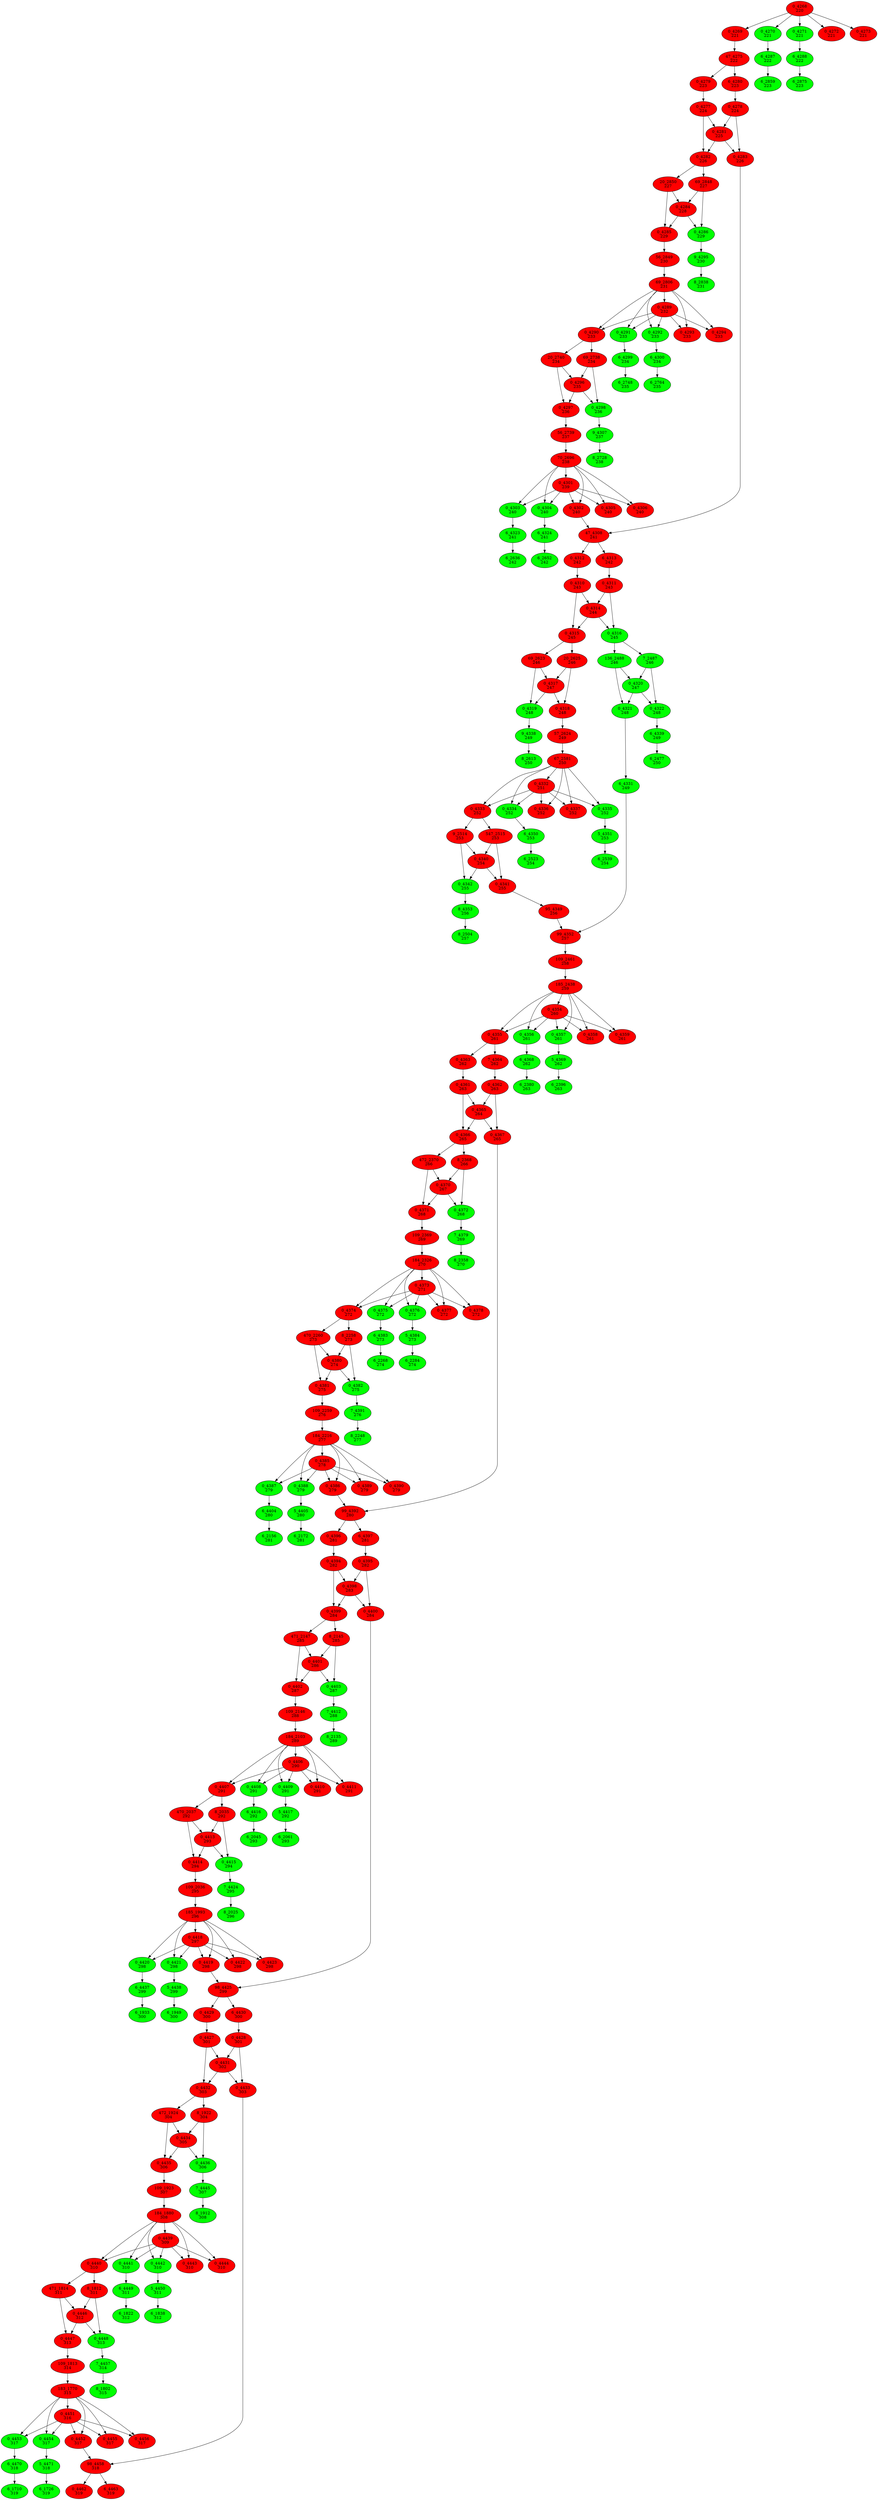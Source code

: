 digraph{
"0_4268\n220" [style=filled, fillcolor = red tooltip="gradients/resnet_model/batch_normalization_24/fusedbatchnorm_grad/tuple/group_deps"]
"0_4268\n220" -> "0_4269\n221"
"0_4269\n221" [style=filled, fillcolor = red tooltip="gradients/resnet_model/batch_normalization_24/fusedbatchnorm_grad/tuple/control_dependency"]
"0_4268\n220" -> "0_4270\n221"
"0_4270\n221" [style=filled, fillcolor = green tooltip="gradients/resnet_model/batch_normalization_24/fusedbatchnorm_grad/tuple/control_dependency_1"]
"0_4268\n220" -> "0_4271\n221"
"0_4271\n221" [style=filled, fillcolor = green tooltip="gradients/resnet_model/batch_normalization_24/fusedbatchnorm_grad/tuple/control_dependency_2"]
"0_4268\n220" -> "0_4272\n221"
"0_4272\n221" [style=filled, fillcolor = red tooltip="gradients/resnet_model/batch_normalization_24/fusedbatchnorm_grad/tuple/control_dependency_3"]
"0_4268\n220" -> "0_4273\n221"
"0_4273\n221" [style=filled, fillcolor = red tooltip="gradients/resnet_model/batch_normalization_24/fusedbatchnorm_grad/tuple/control_dependency_4"]
"0_4269\n221" [style=filled, fillcolor = red tooltip="gradients/resnet_model/batch_normalization_24/fusedbatchnorm_grad/tuple/control_dependency"]
"0_4269\n221" -> "47_4275\n222"
"47_4275\n222" [style=filled, fillcolor = red tooltip="gradients/addn_22"]
"0_4270\n221" [style=filled, fillcolor = green tooltip="gradients/resnet_model/batch_normalization_24/fusedbatchnorm_grad/tuple/control_dependency_1"]
"0_4270\n221" -> "6_4287\n222"
"6_4287\n222" [style=filled, fillcolor = green tooltip="gradients/addn_23"]
"0_4271\n221" [style=filled, fillcolor = green tooltip="gradients/resnet_model/batch_normalization_24/fusedbatchnorm_grad/tuple/control_dependency_2"]
"0_4271\n221" -> "6_4288\n222"
"6_4288\n222" [style=filled, fillcolor = green tooltip="gradients/addn_24"]
"6_4287\n222" [style=filled, fillcolor = green tooltip="gradients/addn_23"]
"6_4287\n222" -> "6_2859\n223"
"6_2859\n223" [style=filled, fillcolor = green tooltip="momentum/update_resnet_model/batch_normalization_24/gamma/resourceapplymomentum"]
"6_4288\n222" [style=filled, fillcolor = green tooltip="gradients/addn_24"]
"6_4288\n222" -> "6_2875\n223"
"6_2875\n223" [style=filled, fillcolor = green tooltip="momentum/update_resnet_model/batch_normalization_24/beta/resourceapplymomentum"]
"47_4275\n222" [style=filled, fillcolor = red tooltip="gradients/addn_22"]
"47_4275\n222" -> "0_4279\n223"
"0_4279\n223" [style=filled, fillcolor = red tooltip="gradients/resnet_model/add_11_grad/sum"]
"47_4275\n222" -> "6_4280\n223"
"6_4280\n223" [style=filled, fillcolor = red tooltip="gradients/resnet_model/add_11_grad/sum_1"]
"0_4279\n223" [style=filled, fillcolor = red tooltip="gradients/resnet_model/add_11_grad/sum"]
"0_4279\n223" -> "0_4277\n224"
"0_4277\n224" [style=filled, fillcolor = red tooltip="gradients/resnet_model/add_11_grad/reshape"]
"6_4280\n223" [style=filled, fillcolor = red tooltip="gradients/resnet_model/add_11_grad/sum_1"]
"6_4280\n223" -> "0_4278\n224"
"0_4278\n224" [style=filled, fillcolor = red tooltip="gradients/resnet_model/add_11_grad/reshape_1"]
"0_4277\n224" [style=filled, fillcolor = red tooltip="gradients/resnet_model/add_11_grad/reshape"]
"0_4277\n224" -> "0_4281\n225"
"0_4281\n225" [style=filled, fillcolor = red tooltip="gradients/resnet_model/add_11_grad/tuple/group_deps"]
"0_4277\n224" -> "0_4282\n226"
"0_4282\n226" [style=filled, fillcolor = red tooltip="gradients/resnet_model/add_11_grad/tuple/control_dependency"]
"0_4278\n224" [style=filled, fillcolor = red tooltip="gradients/resnet_model/add_11_grad/reshape_1"]
"0_4278\n224" -> "0_4281\n225"
"0_4281\n225" [style=filled, fillcolor = red tooltip="gradients/resnet_model/add_11_grad/tuple/group_deps"]
"0_4278\n224" -> "0_4283\n226"
"0_4283\n226" [style=filled, fillcolor = red tooltip="gradients/resnet_model/add_11_grad/tuple/control_dependency_1"]
"0_4281\n225" [style=filled, fillcolor = red tooltip="gradients/resnet_model/add_11_grad/tuple/group_deps"]
"0_4281\n225" -> "0_4282\n226"
"0_4282\n226" [style=filled, fillcolor = red tooltip="gradients/resnet_model/add_11_grad/tuple/control_dependency"]
"0_4281\n225" -> "0_4283\n226"
"0_4283\n226" [style=filled, fillcolor = red tooltip="gradients/resnet_model/add_11_grad/tuple/control_dependency_1"]
"0_4282\n226" [style=filled, fillcolor = red tooltip="gradients/resnet_model/add_11_grad/tuple/control_dependency"]
"0_4282\n226" -> "69_2848\n227"
"69_2848\n227" [style=filled, fillcolor = red tooltip="gradients/resnet_model/conv2d_27/conv2d_grad/conv2dbackpropfilter"]
"0_4282\n226" -> "20_2850\n227"
"20_2850\n227" [style=filled, fillcolor = red tooltip="gradients/resnet_model/conv2d_27/conv2d_grad/conv2dbackpropinput"]
"69_2848\n227" [style=filled, fillcolor = red tooltip="gradients/resnet_model/conv2d_27/conv2d_grad/conv2dbackpropfilter"]
"69_2848\n227" -> "0_4284\n228"
"0_4284\n228" [style=filled, fillcolor = red tooltip="gradients/resnet_model/conv2d_27/conv2d_grad/tuple/group_deps"]
"69_2848\n227" -> "0_4286\n229"
"0_4286\n229" [style=filled, fillcolor = green tooltip="gradients/resnet_model/conv2d_27/conv2d_grad/tuple/control_dependency_1"]
"20_2850\n227" [style=filled, fillcolor = red tooltip="gradients/resnet_model/conv2d_27/conv2d_grad/conv2dbackpropinput"]
"20_2850\n227" -> "0_4284\n228"
"0_4284\n228" [style=filled, fillcolor = red tooltip="gradients/resnet_model/conv2d_27/conv2d_grad/tuple/group_deps"]
"20_2850\n227" -> "0_4285\n229"
"0_4285\n229" [style=filled, fillcolor = red tooltip="gradients/resnet_model/conv2d_27/conv2d_grad/tuple/control_dependency"]
"0_4284\n228" [style=filled, fillcolor = red tooltip="gradients/resnet_model/conv2d_27/conv2d_grad/tuple/group_deps"]
"0_4284\n228" -> "0_4285\n229"
"0_4285\n229" [style=filled, fillcolor = red tooltip="gradients/resnet_model/conv2d_27/conv2d_grad/tuple/control_dependency"]
"0_4284\n228" -> "0_4286\n229"
"0_4286\n229" [style=filled, fillcolor = green tooltip="gradients/resnet_model/conv2d_27/conv2d_grad/tuple/control_dependency_1"]
"0_4285\n229" [style=filled, fillcolor = red tooltip="gradients/resnet_model/conv2d_27/conv2d_grad/tuple/control_dependency"]
"0_4285\n229" -> "56_2849\n230"
"56_2849\n230" [style=filled, fillcolor = red tooltip="gradients/resnet_model/relu_23_grad/relugrad"]
"0_4286\n229" [style=filled, fillcolor = green tooltip="gradients/resnet_model/conv2d_27/conv2d_grad/tuple/control_dependency_1"]
"0_4286\n229" -> "9_4295\n230"
"9_4295\n230" [style=filled, fillcolor = green tooltip="gradients/addn_25"]
"56_2849\n230" [style=filled, fillcolor = red tooltip="gradients/resnet_model/relu_23_grad/relugrad"]
"56_2849\n230" -> "69_2806\n231"
"69_2806\n231" [style=filled, fillcolor = red tooltip="gradients/resnet_model/batch_normalization_23/fusedbatchnorm_grad/fusedbatchnormgrad"]
"9_4295\n230" [style=filled, fillcolor = green tooltip="gradients/addn_25"]
"9_4295\n230" -> "8_2838\n231"
"8_2838\n231" [style=filled, fillcolor = green tooltip="momentum/update_resnet_model/conv2d_27/kernel/resourceapplymomentum"]
"69_2806\n231" [style=filled, fillcolor = red tooltip="gradients/resnet_model/batch_normalization_23/fusedbatchnorm_grad/fusedbatchnormgrad"]
"69_2806\n231" -> "0_4289\n232"
"0_4289\n232" [style=filled, fillcolor = red tooltip="gradients/resnet_model/batch_normalization_23/fusedbatchnorm_grad/tuple/group_deps"]
"69_2806\n231" -> "0_4290\n233"
"0_4290\n233" [style=filled, fillcolor = red tooltip="gradients/resnet_model/batch_normalization_23/fusedbatchnorm_grad/tuple/control_dependency"]
"69_2806\n231" -> "0_4291\n233"
"0_4291\n233" [style=filled, fillcolor = green tooltip="gradients/resnet_model/batch_normalization_23/fusedbatchnorm_grad/tuple/control_dependency_1"]
"69_2806\n231" -> "0_4292\n233"
"0_4292\n233" [style=filled, fillcolor = green tooltip="gradients/resnet_model/batch_normalization_23/fusedbatchnorm_grad/tuple/control_dependency_2"]
"69_2806\n231" -> "0_4293\n233"
"0_4293\n233" [style=filled, fillcolor = red tooltip="gradients/resnet_model/batch_normalization_23/fusedbatchnorm_grad/tuple/control_dependency_3"]
"69_2806\n231" -> "0_4294\n233"
"0_4294\n233" [style=filled, fillcolor = red tooltip="gradients/resnet_model/batch_normalization_23/fusedbatchnorm_grad/tuple/control_dependency_4"]
"0_4289\n232" [style=filled, fillcolor = red tooltip="gradients/resnet_model/batch_normalization_23/fusedbatchnorm_grad/tuple/group_deps"]
"0_4289\n232" -> "0_4290\n233"
"0_4290\n233" [style=filled, fillcolor = red tooltip="gradients/resnet_model/batch_normalization_23/fusedbatchnorm_grad/tuple/control_dependency"]
"0_4289\n232" -> "0_4291\n233"
"0_4291\n233" [style=filled, fillcolor = green tooltip="gradients/resnet_model/batch_normalization_23/fusedbatchnorm_grad/tuple/control_dependency_1"]
"0_4289\n232" -> "0_4292\n233"
"0_4292\n233" [style=filled, fillcolor = green tooltip="gradients/resnet_model/batch_normalization_23/fusedbatchnorm_grad/tuple/control_dependency_2"]
"0_4289\n232" -> "0_4293\n233"
"0_4293\n233" [style=filled, fillcolor = red tooltip="gradients/resnet_model/batch_normalization_23/fusedbatchnorm_grad/tuple/control_dependency_3"]
"0_4289\n232" -> "0_4294\n233"
"0_4294\n233" [style=filled, fillcolor = red tooltip="gradients/resnet_model/batch_normalization_23/fusedbatchnorm_grad/tuple/control_dependency_4"]
"0_4290\n233" [style=filled, fillcolor = red tooltip="gradients/resnet_model/batch_normalization_23/fusedbatchnorm_grad/tuple/control_dependency"]
"0_4290\n233" -> "69_2738\n234"
"69_2738\n234" [style=filled, fillcolor = red tooltip="gradients/resnet_model/conv2d_26/conv2d_grad/conv2dbackpropfilter"]
"0_4290\n233" -> "20_2740\n234"
"20_2740\n234" [style=filled, fillcolor = red tooltip="gradients/resnet_model/conv2d_26/conv2d_grad/conv2dbackpropinput"]
"0_4291\n233" [style=filled, fillcolor = green tooltip="gradients/resnet_model/batch_normalization_23/fusedbatchnorm_grad/tuple/control_dependency_1"]
"0_4291\n233" -> "6_4299\n234"
"6_4299\n234" [style=filled, fillcolor = green tooltip="gradients/addn_26"]
"0_4292\n233" [style=filled, fillcolor = green tooltip="gradients/resnet_model/batch_normalization_23/fusedbatchnorm_grad/tuple/control_dependency_2"]
"0_4292\n233" -> "6_4300\n234"
"6_4300\n234" [style=filled, fillcolor = green tooltip="gradients/addn_27"]
"6_4299\n234" [style=filled, fillcolor = green tooltip="gradients/addn_26"]
"6_4299\n234" -> "6_2748\n235"
"6_2748\n235" [style=filled, fillcolor = green tooltip="momentum/update_resnet_model/batch_normalization_23/gamma/resourceapplymomentum"]
"6_4300\n234" [style=filled, fillcolor = green tooltip="gradients/addn_27"]
"6_4300\n234" -> "6_2764\n235"
"6_2764\n235" [style=filled, fillcolor = green tooltip="momentum/update_resnet_model/batch_normalization_23/beta/resourceapplymomentum"]
"69_2738\n234" [style=filled, fillcolor = red tooltip="gradients/resnet_model/conv2d_26/conv2d_grad/conv2dbackpropfilter"]
"69_2738\n234" -> "0_4296\n235"
"0_4296\n235" [style=filled, fillcolor = red tooltip="gradients/resnet_model/conv2d_26/conv2d_grad/tuple/group_deps"]
"69_2738\n234" -> "0_4298\n236"
"0_4298\n236" [style=filled, fillcolor = green tooltip="gradients/resnet_model/conv2d_26/conv2d_grad/tuple/control_dependency_1"]
"20_2740\n234" [style=filled, fillcolor = red tooltip="gradients/resnet_model/conv2d_26/conv2d_grad/conv2dbackpropinput"]
"20_2740\n234" -> "0_4296\n235"
"0_4296\n235" [style=filled, fillcolor = red tooltip="gradients/resnet_model/conv2d_26/conv2d_grad/tuple/group_deps"]
"20_2740\n234" -> "0_4297\n236"
"0_4297\n236" [style=filled, fillcolor = red tooltip="gradients/resnet_model/conv2d_26/conv2d_grad/tuple/control_dependency"]
"0_4296\n235" [style=filled, fillcolor = red tooltip="gradients/resnet_model/conv2d_26/conv2d_grad/tuple/group_deps"]
"0_4296\n235" -> "0_4297\n236"
"0_4297\n236" [style=filled, fillcolor = red tooltip="gradients/resnet_model/conv2d_26/conv2d_grad/tuple/control_dependency"]
"0_4296\n235" -> "0_4298\n236"
"0_4298\n236" [style=filled, fillcolor = green tooltip="gradients/resnet_model/conv2d_26/conv2d_grad/tuple/control_dependency_1"]
"0_4297\n236" [style=filled, fillcolor = red tooltip="gradients/resnet_model/conv2d_26/conv2d_grad/tuple/control_dependency"]
"0_4297\n236" -> "56_2739\n237"
"56_2739\n237" [style=filled, fillcolor = red tooltip="gradients/resnet_model/relu_22_grad/relugrad"]
"0_4298\n236" [style=filled, fillcolor = green tooltip="gradients/resnet_model/conv2d_26/conv2d_grad/tuple/control_dependency_1"]
"0_4298\n236" -> "9_4307\n237"
"9_4307\n237" [style=filled, fillcolor = green tooltip="gradients/addn_28"]
"56_2739\n237" [style=filled, fillcolor = red tooltip="gradients/resnet_model/relu_22_grad/relugrad"]
"56_2739\n237" -> "70_2696\n238"
"70_2696\n238" [style=filled, fillcolor = red tooltip="gradients/resnet_model/batch_normalization_22/fusedbatchnorm_grad/fusedbatchnormgrad"]
"9_4307\n237" [style=filled, fillcolor = green tooltip="gradients/addn_28"]
"9_4307\n237" -> "8_2728\n238"
"8_2728\n238" [style=filled, fillcolor = green tooltip="momentum/update_resnet_model/conv2d_26/kernel/resourceapplymomentum"]
"70_2696\n238" [style=filled, fillcolor = red tooltip="gradients/resnet_model/batch_normalization_22/fusedbatchnorm_grad/fusedbatchnormgrad"]
"70_2696\n238" -> "0_4301\n239"
"0_4301\n239" [style=filled, fillcolor = red tooltip="gradients/resnet_model/batch_normalization_22/fusedbatchnorm_grad/tuple/group_deps"]
"70_2696\n238" -> "0_4302\n240"
"0_4302\n240" [style=filled, fillcolor = red tooltip="gradients/resnet_model/batch_normalization_22/fusedbatchnorm_grad/tuple/control_dependency"]
"70_2696\n238" -> "0_4303\n240"
"0_4303\n240" [style=filled, fillcolor = green tooltip="gradients/resnet_model/batch_normalization_22/fusedbatchnorm_grad/tuple/control_dependency_1"]
"70_2696\n238" -> "0_4304\n240"
"0_4304\n240" [style=filled, fillcolor = green tooltip="gradients/resnet_model/batch_normalization_22/fusedbatchnorm_grad/tuple/control_dependency_2"]
"70_2696\n238" -> "0_4305\n240"
"0_4305\n240" [style=filled, fillcolor = red tooltip="gradients/resnet_model/batch_normalization_22/fusedbatchnorm_grad/tuple/control_dependency_3"]
"70_2696\n238" -> "0_4306\n240"
"0_4306\n240" [style=filled, fillcolor = red tooltip="gradients/resnet_model/batch_normalization_22/fusedbatchnorm_grad/tuple/control_dependency_4"]
"0_4301\n239" [style=filled, fillcolor = red tooltip="gradients/resnet_model/batch_normalization_22/fusedbatchnorm_grad/tuple/group_deps"]
"0_4301\n239" -> "0_4302\n240"
"0_4302\n240" [style=filled, fillcolor = red tooltip="gradients/resnet_model/batch_normalization_22/fusedbatchnorm_grad/tuple/control_dependency"]
"0_4301\n239" -> "0_4303\n240"
"0_4303\n240" [style=filled, fillcolor = green tooltip="gradients/resnet_model/batch_normalization_22/fusedbatchnorm_grad/tuple/control_dependency_1"]
"0_4301\n239" -> "0_4304\n240"
"0_4304\n240" [style=filled, fillcolor = green tooltip="gradients/resnet_model/batch_normalization_22/fusedbatchnorm_grad/tuple/control_dependency_2"]
"0_4301\n239" -> "0_4305\n240"
"0_4305\n240" [style=filled, fillcolor = red tooltip="gradients/resnet_model/batch_normalization_22/fusedbatchnorm_grad/tuple/control_dependency_3"]
"0_4301\n239" -> "0_4306\n240"
"0_4306\n240" [style=filled, fillcolor = red tooltip="gradients/resnet_model/batch_normalization_22/fusedbatchnorm_grad/tuple/control_dependency_4"]
"0_4283\n226" [style=filled, fillcolor = red tooltip="gradients/resnet_model/add_11_grad/tuple/control_dependency_1"]
"0_4283\n226" -> "47_4308\n241"
"47_4308\n241" [style=filled, fillcolor = red tooltip="gradients/addn_29"]
"0_4302\n240" [style=filled, fillcolor = red tooltip="gradients/resnet_model/batch_normalization_22/fusedbatchnorm_grad/tuple/control_dependency"]
"0_4302\n240" -> "47_4308\n241"
"47_4308\n241" [style=filled, fillcolor = red tooltip="gradients/addn_29"]
"0_4303\n240" [style=filled, fillcolor = green tooltip="gradients/resnet_model/batch_normalization_22/fusedbatchnorm_grad/tuple/control_dependency_1"]
"0_4303\n240" -> "6_4323\n241"
"6_4323\n241" [style=filled, fillcolor = green tooltip="gradients/addn_30"]
"0_4304\n240" [style=filled, fillcolor = green tooltip="gradients/resnet_model/batch_normalization_22/fusedbatchnorm_grad/tuple/control_dependency_2"]
"0_4304\n240" -> "6_4324\n241"
"6_4324\n241" [style=filled, fillcolor = green tooltip="gradients/addn_31"]
"6_4323\n241" [style=filled, fillcolor = green tooltip="gradients/addn_30"]
"6_4323\n241" -> "6_2636\n242"
"6_2636\n242" [style=filled, fillcolor = green tooltip="momentum/update_resnet_model/batch_normalization_22/gamma/resourceapplymomentum"]
"6_4324\n241" [style=filled, fillcolor = green tooltip="gradients/addn_31"]
"6_4324\n241" -> "6_2652\n242"
"6_2652\n242" [style=filled, fillcolor = green tooltip="momentum/update_resnet_model/batch_normalization_22/beta/resourceapplymomentum"]
"47_4308\n241" [style=filled, fillcolor = red tooltip="gradients/addn_29"]
"47_4308\n241" -> "0_4312\n242"
"0_4312\n242" [style=filled, fillcolor = red tooltip="gradients/resnet_model/add_10_grad/sum"]
"47_4308\n241" -> "6_4313\n242"
"6_4313\n242" [style=filled, fillcolor = red tooltip="gradients/resnet_model/add_10_grad/sum_1"]
"0_4312\n242" [style=filled, fillcolor = red tooltip="gradients/resnet_model/add_10_grad/sum"]
"0_4312\n242" -> "0_4310\n243"
"0_4310\n243" [style=filled, fillcolor = red tooltip="gradients/resnet_model/add_10_grad/reshape"]
"6_4313\n242" [style=filled, fillcolor = red tooltip="gradients/resnet_model/add_10_grad/sum_1"]
"6_4313\n242" -> "0_4311\n243"
"0_4311\n243" [style=filled, fillcolor = red tooltip="gradients/resnet_model/add_10_grad/reshape_1"]
"0_4310\n243" [style=filled, fillcolor = red tooltip="gradients/resnet_model/add_10_grad/reshape"]
"0_4310\n243" -> "0_4314\n244"
"0_4314\n244" [style=filled, fillcolor = red tooltip="gradients/resnet_model/add_10_grad/tuple/group_deps"]
"0_4310\n243" -> "0_4315\n245"
"0_4315\n245" [style=filled, fillcolor = red tooltip="gradients/resnet_model/add_10_grad/tuple/control_dependency"]
"0_4311\n243" [style=filled, fillcolor = red tooltip="gradients/resnet_model/add_10_grad/reshape_1"]
"0_4311\n243" -> "0_4314\n244"
"0_4314\n244" [style=filled, fillcolor = red tooltip="gradients/resnet_model/add_10_grad/tuple/group_deps"]
"0_4311\n243" -> "0_4316\n245"
"0_4316\n245" [style=filled, fillcolor = green tooltip="gradients/resnet_model/add_10_grad/tuple/control_dependency_1"]
"0_4314\n244" [style=filled, fillcolor = red tooltip="gradients/resnet_model/add_10_grad/tuple/group_deps"]
"0_4314\n244" -> "0_4315\n245"
"0_4315\n245" [style=filled, fillcolor = red tooltip="gradients/resnet_model/add_10_grad/tuple/control_dependency"]
"0_4314\n244" -> "0_4316\n245"
"0_4316\n245" [style=filled, fillcolor = green tooltip="gradients/resnet_model/add_10_grad/tuple/control_dependency_1"]
"0_4316\n245" [style=filled, fillcolor = green tooltip="gradients/resnet_model/add_10_grad/tuple/control_dependency_1"]
"0_4316\n245" -> "7_2487\n246"
"7_2487\n246" [style=filled, fillcolor = green tooltip="gradients/resnet_model/conv2d_23/conv2d_grad/conv2dbackpropfilter"]
"0_4316\n245" -> "136_2488\n246"
"136_2488\n246" [style=filled, fillcolor = green tooltip="gradients/resnet_model/conv2d_23/conv2d_grad/conv2dbackpropinput"]
"0_4315\n245" [style=filled, fillcolor = red tooltip="gradients/resnet_model/add_10_grad/tuple/control_dependency"]
"0_4315\n245" -> "69_2623\n246"
"69_2623\n246" [style=filled, fillcolor = red tooltip="gradients/resnet_model/conv2d_25/conv2d_grad/conv2dbackpropfilter"]
"0_4315\n245" -> "20_2625\n246"
"20_2625\n246" [style=filled, fillcolor = red tooltip="gradients/resnet_model/conv2d_25/conv2d_grad/conv2dbackpropinput"]
"69_2623\n246" [style=filled, fillcolor = red tooltip="gradients/resnet_model/conv2d_25/conv2d_grad/conv2dbackpropfilter"]
"69_2623\n246" -> "0_4317\n247"
"0_4317\n247" [style=filled, fillcolor = red tooltip="gradients/resnet_model/conv2d_25/conv2d_grad/tuple/group_deps"]
"69_2623\n246" -> "0_4319\n248"
"0_4319\n248" [style=filled, fillcolor = green tooltip="gradients/resnet_model/conv2d_25/conv2d_grad/tuple/control_dependency_1"]
"20_2625\n246" [style=filled, fillcolor = red tooltip="gradients/resnet_model/conv2d_25/conv2d_grad/conv2dbackpropinput"]
"20_2625\n246" -> "0_4317\n247"
"0_4317\n247" [style=filled, fillcolor = red tooltip="gradients/resnet_model/conv2d_25/conv2d_grad/tuple/group_deps"]
"20_2625\n246" -> "0_4318\n248"
"0_4318\n248" [style=filled, fillcolor = red tooltip="gradients/resnet_model/conv2d_25/conv2d_grad/tuple/control_dependency"]
"7_2487\n246" [style=filled, fillcolor = green tooltip="gradients/resnet_model/conv2d_23/conv2d_grad/conv2dbackpropfilter"]
"7_2487\n246" -> "0_4320\n247"
"0_4320\n247" [style=filled, fillcolor = green tooltip="gradients/resnet_model/conv2d_23/conv2d_grad/tuple/group_deps"]
"7_2487\n246" -> "0_4322\n248"
"0_4322\n248" [style=filled, fillcolor = green tooltip="gradients/resnet_model/conv2d_23/conv2d_grad/tuple/control_dependency_1"]
"136_2488\n246" [style=filled, fillcolor = green tooltip="gradients/resnet_model/conv2d_23/conv2d_grad/conv2dbackpropinput"]
"136_2488\n246" -> "0_4320\n247"
"0_4320\n247" [style=filled, fillcolor = green tooltip="gradients/resnet_model/conv2d_23/conv2d_grad/tuple/group_deps"]
"136_2488\n246" -> "0_4321\n248"
"0_4321\n248" [style=filled, fillcolor = green tooltip="gradients/resnet_model/conv2d_23/conv2d_grad/tuple/control_dependency"]
"0_4317\n247" [style=filled, fillcolor = red tooltip="gradients/resnet_model/conv2d_25/conv2d_grad/tuple/group_deps"]
"0_4317\n247" -> "0_4318\n248"
"0_4318\n248" [style=filled, fillcolor = red tooltip="gradients/resnet_model/conv2d_25/conv2d_grad/tuple/control_dependency"]
"0_4317\n247" -> "0_4319\n248"
"0_4319\n248" [style=filled, fillcolor = green tooltip="gradients/resnet_model/conv2d_25/conv2d_grad/tuple/control_dependency_1"]
"0_4320\n247" [style=filled, fillcolor = green tooltip="gradients/resnet_model/conv2d_23/conv2d_grad/tuple/group_deps"]
"0_4320\n247" -> "0_4321\n248"
"0_4321\n248" [style=filled, fillcolor = green tooltip="gradients/resnet_model/conv2d_23/conv2d_grad/tuple/control_dependency"]
"0_4320\n247" -> "0_4322\n248"
"0_4322\n248" [style=filled, fillcolor = green tooltip="gradients/resnet_model/conv2d_23/conv2d_grad/tuple/control_dependency_1"]
"0_4318\n248" [style=filled, fillcolor = red tooltip="gradients/resnet_model/conv2d_25/conv2d_grad/tuple/control_dependency"]
"0_4318\n248" -> "57_2624\n249"
"57_2624\n249" [style=filled, fillcolor = red tooltip="gradients/resnet_model/relu_21_grad/relugrad"]
"0_4321\n248" [style=filled, fillcolor = green tooltip="gradients/resnet_model/conv2d_23/conv2d_grad/tuple/control_dependency"]
"0_4321\n248" -> "6_4331\n249"
"6_4331\n249" [style=filled, fillcolor = green tooltip="gradients/resnet_model/pad_2_grad/slice_1"]
"0_4319\n248" [style=filled, fillcolor = green tooltip="gradients/resnet_model/conv2d_25/conv2d_grad/tuple/control_dependency_1"]
"0_4319\n248" -> "9_4338\n249"
"9_4338\n249" [style=filled, fillcolor = green tooltip="gradients/addn_32"]
"0_4322\n248" [style=filled, fillcolor = green tooltip="gradients/resnet_model/conv2d_23/conv2d_grad/tuple/control_dependency_1"]
"0_4322\n248" -> "6_4339\n249"
"6_4339\n249" [style=filled, fillcolor = green tooltip="gradients/addn_33"]
"6_4339\n249" [style=filled, fillcolor = green tooltip="gradients/addn_33"]
"6_4339\n249" -> "6_2477\n250"
"6_2477\n250" [style=filled, fillcolor = green tooltip="momentum/update_resnet_model/conv2d_23/kernel/resourceapplymomentum"]
"57_2624\n249" [style=filled, fillcolor = red tooltip="gradients/resnet_model/relu_21_grad/relugrad"]
"57_2624\n249" -> "67_2581\n250"
"67_2581\n250" [style=filled, fillcolor = red tooltip="gradients/resnet_model/batch_normalization_21/fusedbatchnorm_grad/fusedbatchnormgrad"]
"9_4338\n249" [style=filled, fillcolor = green tooltip="gradients/addn_32"]
"9_4338\n249" -> "8_2613\n250"
"8_2613\n250" [style=filled, fillcolor = green tooltip="momentum/update_resnet_model/conv2d_25/kernel/resourceapplymomentum"]
"67_2581\n250" [style=filled, fillcolor = red tooltip="gradients/resnet_model/batch_normalization_21/fusedbatchnorm_grad/fusedbatchnormgrad"]
"67_2581\n250" -> "0_4332\n251"
"0_4332\n251" [style=filled, fillcolor = red tooltip="gradients/resnet_model/batch_normalization_21/fusedbatchnorm_grad/tuple/group_deps"]
"67_2581\n250" -> "0_4333\n252"
"0_4333\n252" [style=filled, fillcolor = red tooltip="gradients/resnet_model/batch_normalization_21/fusedbatchnorm_grad/tuple/control_dependency"]
"67_2581\n250" -> "0_4334\n252"
"0_4334\n252" [style=filled, fillcolor = green tooltip="gradients/resnet_model/batch_normalization_21/fusedbatchnorm_grad/tuple/control_dependency_1"]
"67_2581\n250" -> "0_4335\n252"
"0_4335\n252" [style=filled, fillcolor = green tooltip="gradients/resnet_model/batch_normalization_21/fusedbatchnorm_grad/tuple/control_dependency_2"]
"67_2581\n250" -> "0_4336\n252"
"0_4336\n252" [style=filled, fillcolor = red tooltip="gradients/resnet_model/batch_normalization_21/fusedbatchnorm_grad/tuple/control_dependency_3"]
"67_2581\n250" -> "0_4337\n252"
"0_4337\n252" [style=filled, fillcolor = red tooltip="gradients/resnet_model/batch_normalization_21/fusedbatchnorm_grad/tuple/control_dependency_4"]
"0_4332\n251" [style=filled, fillcolor = red tooltip="gradients/resnet_model/batch_normalization_21/fusedbatchnorm_grad/tuple/group_deps"]
"0_4332\n251" -> "0_4333\n252"
"0_4333\n252" [style=filled, fillcolor = red tooltip="gradients/resnet_model/batch_normalization_21/fusedbatchnorm_grad/tuple/control_dependency"]
"0_4332\n251" -> "0_4334\n252"
"0_4334\n252" [style=filled, fillcolor = green tooltip="gradients/resnet_model/batch_normalization_21/fusedbatchnorm_grad/tuple/control_dependency_1"]
"0_4332\n251" -> "0_4335\n252"
"0_4335\n252" [style=filled, fillcolor = green tooltip="gradients/resnet_model/batch_normalization_21/fusedbatchnorm_grad/tuple/control_dependency_2"]
"0_4332\n251" -> "0_4336\n252"
"0_4336\n252" [style=filled, fillcolor = red tooltip="gradients/resnet_model/batch_normalization_21/fusedbatchnorm_grad/tuple/control_dependency_3"]
"0_4332\n251" -> "0_4337\n252"
"0_4337\n252" [style=filled, fillcolor = red tooltip="gradients/resnet_model/batch_normalization_21/fusedbatchnorm_grad/tuple/control_dependency_4"]
"0_4333\n252" [style=filled, fillcolor = red tooltip="gradients/resnet_model/batch_normalization_21/fusedbatchnorm_grad/tuple/control_dependency"]
"0_4333\n252" -> "9_2514\n253"
"9_2514\n253" [style=filled, fillcolor = red tooltip="gradients/resnet_model/conv2d_24/conv2d_grad/conv2dbackpropfilter"]
"0_4333\n252" -> "547_2515\n253"
"547_2515\n253" [style=filled, fillcolor = red tooltip="gradients/resnet_model/conv2d_24/conv2d_grad/conv2dbackpropinput"]
"0_4334\n252" [style=filled, fillcolor = green tooltip="gradients/resnet_model/batch_normalization_21/fusedbatchnorm_grad/tuple/control_dependency_1"]
"0_4334\n252" -> "6_4350\n253"
"6_4350\n253" [style=filled, fillcolor = green tooltip="gradients/addn_34"]
"0_4335\n252" [style=filled, fillcolor = green tooltip="gradients/resnet_model/batch_normalization_21/fusedbatchnorm_grad/tuple/control_dependency_2"]
"0_4335\n252" -> "5_4351\n253"
"5_4351\n253" [style=filled, fillcolor = green tooltip="gradients/addn_35"]
"6_4350\n253" [style=filled, fillcolor = green tooltip="gradients/addn_34"]
"6_4350\n253" -> "6_2523\n254"
"6_2523\n254" [style=filled, fillcolor = green tooltip="momentum/update_resnet_model/batch_normalization_21/gamma/resourceapplymomentum"]
"5_4351\n253" [style=filled, fillcolor = green tooltip="gradients/addn_35"]
"5_4351\n253" -> "6_2539\n254"
"6_2539\n254" [style=filled, fillcolor = green tooltip="momentum/update_resnet_model/batch_normalization_21/beta/resourceapplymomentum"]
"9_2514\n253" [style=filled, fillcolor = red tooltip="gradients/resnet_model/conv2d_24/conv2d_grad/conv2dbackpropfilter"]
"9_2514\n253" -> "0_4340\n254"
"0_4340\n254" [style=filled, fillcolor = red tooltip="gradients/resnet_model/conv2d_24/conv2d_grad/tuple/group_deps"]
"9_2514\n253" -> "0_4342\n255"
"0_4342\n255" [style=filled, fillcolor = green tooltip="gradients/resnet_model/conv2d_24/conv2d_grad/tuple/control_dependency_1"]
"547_2515\n253" [style=filled, fillcolor = red tooltip="gradients/resnet_model/conv2d_24/conv2d_grad/conv2dbackpropinput"]
"547_2515\n253" -> "0_4340\n254"
"0_4340\n254" [style=filled, fillcolor = red tooltip="gradients/resnet_model/conv2d_24/conv2d_grad/tuple/group_deps"]
"547_2515\n253" -> "0_4341\n255"
"0_4341\n255" [style=filled, fillcolor = red tooltip="gradients/resnet_model/conv2d_24/conv2d_grad/tuple/control_dependency"]
"0_4340\n254" [style=filled, fillcolor = red tooltip="gradients/resnet_model/conv2d_24/conv2d_grad/tuple/group_deps"]
"0_4340\n254" -> "0_4341\n255"
"0_4341\n255" [style=filled, fillcolor = red tooltip="gradients/resnet_model/conv2d_24/conv2d_grad/tuple/control_dependency"]
"0_4340\n254" -> "0_4342\n255"
"0_4342\n255" [style=filled, fillcolor = green tooltip="gradients/resnet_model/conv2d_24/conv2d_grad/tuple/control_dependency_1"]
"0_4341\n255" [style=filled, fillcolor = red tooltip="gradients/resnet_model/conv2d_24/conv2d_grad/tuple/control_dependency"]
"0_4341\n255" -> "95_4349\n256"
"95_4349\n256" [style=filled, fillcolor = red tooltip="gradients/resnet_model/pad_3_grad/slice_1"]
"0_4342\n255" [style=filled, fillcolor = green tooltip="gradients/resnet_model/conv2d_24/conv2d_grad/tuple/control_dependency_1"]
"0_4342\n255" -> "8_4353\n256"
"8_4353\n256" [style=filled, fillcolor = green tooltip="gradients/addn_37"]
"8_4353\n256" [style=filled, fillcolor = green tooltip="gradients/addn_37"]
"8_4353\n256" -> "8_2504\n257"
"8_2504\n257" [style=filled, fillcolor = green tooltip="momentum/update_resnet_model/conv2d_24/kernel/resourceapplymomentum"]
"6_4331\n249" [style=filled, fillcolor = green tooltip="gradients/resnet_model/pad_2_grad/slice_1"]
"6_4331\n249" -> "99_4352\n257"
"99_4352\n257" [style=filled, fillcolor = red tooltip="gradients/addn_36"]
"95_4349\n256" [style=filled, fillcolor = red tooltip="gradients/resnet_model/pad_3_grad/slice_1"]
"95_4349\n256" -> "99_4352\n257"
"99_4352\n257" [style=filled, fillcolor = red tooltip="gradients/addn_36"]
"99_4352\n257" [style=filled, fillcolor = red tooltip="gradients/addn_36"]
"99_4352\n257" -> "109_2461\n258"
"109_2461\n258" [style=filled, fillcolor = red tooltip="gradients/resnet_model/relu_20_grad/relugrad"]
"109_2461\n258" [style=filled, fillcolor = red tooltip="gradients/resnet_model/relu_20_grad/relugrad"]
"109_2461\n258" -> "185_2438\n259"
"185_2438\n259" [style=filled, fillcolor = red tooltip="gradients/resnet_model/batch_normalization_20/fusedbatchnorm_grad/fusedbatchnormgrad"]
"185_2438\n259" [style=filled, fillcolor = red tooltip="gradients/resnet_model/batch_normalization_20/fusedbatchnorm_grad/fusedbatchnormgrad"]
"185_2438\n259" -> "0_4354\n260"
"0_4354\n260" [style=filled, fillcolor = red tooltip="gradients/resnet_model/batch_normalization_20/fusedbatchnorm_grad/tuple/group_deps"]
"185_2438\n259" -> "0_4355\n261"
"0_4355\n261" [style=filled, fillcolor = red tooltip="gradients/resnet_model/batch_normalization_20/fusedbatchnorm_grad/tuple/control_dependency"]
"185_2438\n259" -> "0_4356\n261"
"0_4356\n261" [style=filled, fillcolor = green tooltip="gradients/resnet_model/batch_normalization_20/fusedbatchnorm_grad/tuple/control_dependency_1"]
"185_2438\n259" -> "0_4357\n261"
"0_4357\n261" [style=filled, fillcolor = green tooltip="gradients/resnet_model/batch_normalization_20/fusedbatchnorm_grad/tuple/control_dependency_2"]
"185_2438\n259" -> "0_4358\n261"
"0_4358\n261" [style=filled, fillcolor = red tooltip="gradients/resnet_model/batch_normalization_20/fusedbatchnorm_grad/tuple/control_dependency_3"]
"185_2438\n259" -> "0_4359\n261"
"0_4359\n261" [style=filled, fillcolor = red tooltip="gradients/resnet_model/batch_normalization_20/fusedbatchnorm_grad/tuple/control_dependency_4"]
"0_4354\n260" [style=filled, fillcolor = red tooltip="gradients/resnet_model/batch_normalization_20/fusedbatchnorm_grad/tuple/group_deps"]
"0_4354\n260" -> "0_4355\n261"
"0_4355\n261" [style=filled, fillcolor = red tooltip="gradients/resnet_model/batch_normalization_20/fusedbatchnorm_grad/tuple/control_dependency"]
"0_4354\n260" -> "0_4356\n261"
"0_4356\n261" [style=filled, fillcolor = green tooltip="gradients/resnet_model/batch_normalization_20/fusedbatchnorm_grad/tuple/control_dependency_1"]
"0_4354\n260" -> "0_4357\n261"
"0_4357\n261" [style=filled, fillcolor = green tooltip="gradients/resnet_model/batch_normalization_20/fusedbatchnorm_grad/tuple/control_dependency_2"]
"0_4354\n260" -> "0_4358\n261"
"0_4358\n261" [style=filled, fillcolor = red tooltip="gradients/resnet_model/batch_normalization_20/fusedbatchnorm_grad/tuple/control_dependency_3"]
"0_4354\n260" -> "0_4359\n261"
"0_4359\n261" [style=filled, fillcolor = red tooltip="gradients/resnet_model/batch_normalization_20/fusedbatchnorm_grad/tuple/control_dependency_4"]
"0_4355\n261" [style=filled, fillcolor = red tooltip="gradients/resnet_model/batch_normalization_20/fusedbatchnorm_grad/tuple/control_dependency"]
"0_4355\n261" -> "0_4363\n262"
"0_4363\n262" [style=filled, fillcolor = red tooltip="gradients/resnet_model/add_9_grad/sum"]
"0_4355\n261" -> "7_4364\n262"
"7_4364\n262" [style=filled, fillcolor = red tooltip="gradients/resnet_model/add_9_grad/sum_1"]
"0_4356\n261" [style=filled, fillcolor = green tooltip="gradients/resnet_model/batch_normalization_20/fusedbatchnorm_grad/tuple/control_dependency_1"]
"0_4356\n261" -> "6_4368\n262"
"6_4368\n262" [style=filled, fillcolor = green tooltip="gradients/addn_38"]
"0_4357\n261" [style=filled, fillcolor = green tooltip="gradients/resnet_model/batch_normalization_20/fusedbatchnorm_grad/tuple/control_dependency_2"]
"0_4357\n261" -> "5_4369\n262"
"5_4369\n262" [style=filled, fillcolor = green tooltip="gradients/addn_39"]
"6_4368\n262" [style=filled, fillcolor = green tooltip="gradients/addn_38"]
"6_4368\n262" -> "6_2380\n263"
"6_2380\n263" [style=filled, fillcolor = green tooltip="momentum/update_resnet_model/batch_normalization_20/gamma/resourceapplymomentum"]
"5_4369\n262" [style=filled, fillcolor = green tooltip="gradients/addn_39"]
"5_4369\n262" -> "6_2396\n263"
"6_2396\n263" [style=filled, fillcolor = green tooltip="momentum/update_resnet_model/batch_normalization_20/beta/resourceapplymomentum"]
"0_4363\n262" [style=filled, fillcolor = red tooltip="gradients/resnet_model/add_9_grad/sum"]
"0_4363\n262" -> "0_4361\n263"
"0_4361\n263" [style=filled, fillcolor = red tooltip="gradients/resnet_model/add_9_grad/reshape"]
"7_4364\n262" [style=filled, fillcolor = red tooltip="gradients/resnet_model/add_9_grad/sum_1"]
"7_4364\n262" -> "0_4362\n263"
"0_4362\n263" [style=filled, fillcolor = red tooltip="gradients/resnet_model/add_9_grad/reshape_1"]
"0_4361\n263" [style=filled, fillcolor = red tooltip="gradients/resnet_model/add_9_grad/reshape"]
"0_4361\n263" -> "0_4365\n264"
"0_4365\n264" [style=filled, fillcolor = red tooltip="gradients/resnet_model/add_9_grad/tuple/group_deps"]
"0_4361\n263" -> "0_4366\n265"
"0_4366\n265" [style=filled, fillcolor = red tooltip="gradients/resnet_model/add_9_grad/tuple/control_dependency"]
"0_4362\n263" [style=filled, fillcolor = red tooltip="gradients/resnet_model/add_9_grad/reshape_1"]
"0_4362\n263" -> "0_4365\n264"
"0_4365\n264" [style=filled, fillcolor = red tooltip="gradients/resnet_model/add_9_grad/tuple/group_deps"]
"0_4362\n263" -> "0_4367\n265"
"0_4367\n265" [style=filled, fillcolor = red tooltip="gradients/resnet_model/add_9_grad/tuple/control_dependency_1"]
"0_4365\n264" [style=filled, fillcolor = red tooltip="gradients/resnet_model/add_9_grad/tuple/group_deps"]
"0_4365\n264" -> "0_4366\n265"
"0_4366\n265" [style=filled, fillcolor = red tooltip="gradients/resnet_model/add_9_grad/tuple/control_dependency"]
"0_4365\n264" -> "0_4367\n265"
"0_4367\n265" [style=filled, fillcolor = red tooltip="gradients/resnet_model/add_9_grad/tuple/control_dependency_1"]
"0_4366\n265" [style=filled, fillcolor = red tooltip="gradients/resnet_model/add_9_grad/tuple/control_dependency"]
"0_4366\n265" -> "8_2368\n266"
"8_2368\n266" [style=filled, fillcolor = red tooltip="gradients/resnet_model/conv2d_22/conv2d_grad/conv2dbackpropfilter"]
"0_4366\n265" -> "472_2370\n266"
"472_2370\n266" [style=filled, fillcolor = red tooltip="gradients/resnet_model/conv2d_22/conv2d_grad/conv2dbackpropinput"]
"8_2368\n266" [style=filled, fillcolor = red tooltip="gradients/resnet_model/conv2d_22/conv2d_grad/conv2dbackpropfilter"]
"8_2368\n266" -> "0_4370\n267"
"0_4370\n267" [style=filled, fillcolor = red tooltip="gradients/resnet_model/conv2d_22/conv2d_grad/tuple/group_deps"]
"8_2368\n266" -> "0_4372\n268"
"0_4372\n268" [style=filled, fillcolor = green tooltip="gradients/resnet_model/conv2d_22/conv2d_grad/tuple/control_dependency_1"]
"472_2370\n266" [style=filled, fillcolor = red tooltip="gradients/resnet_model/conv2d_22/conv2d_grad/conv2dbackpropinput"]
"472_2370\n266" -> "0_4370\n267"
"0_4370\n267" [style=filled, fillcolor = red tooltip="gradients/resnet_model/conv2d_22/conv2d_grad/tuple/group_deps"]
"472_2370\n266" -> "0_4371\n268"
"0_4371\n268" [style=filled, fillcolor = red tooltip="gradients/resnet_model/conv2d_22/conv2d_grad/tuple/control_dependency"]
"0_4370\n267" [style=filled, fillcolor = red tooltip="gradients/resnet_model/conv2d_22/conv2d_grad/tuple/group_deps"]
"0_4370\n267" -> "0_4371\n268"
"0_4371\n268" [style=filled, fillcolor = red tooltip="gradients/resnet_model/conv2d_22/conv2d_grad/tuple/control_dependency"]
"0_4370\n267" -> "0_4372\n268"
"0_4372\n268" [style=filled, fillcolor = green tooltip="gradients/resnet_model/conv2d_22/conv2d_grad/tuple/control_dependency_1"]
"0_4371\n268" [style=filled, fillcolor = red tooltip="gradients/resnet_model/conv2d_22/conv2d_grad/tuple/control_dependency"]
"0_4371\n268" -> "109_2369\n269"
"109_2369\n269" [style=filled, fillcolor = red tooltip="gradients/resnet_model/relu_19_grad/relugrad"]
"0_4372\n268" [style=filled, fillcolor = green tooltip="gradients/resnet_model/conv2d_22/conv2d_grad/tuple/control_dependency_1"]
"0_4372\n268" -> "7_4379\n269"
"7_4379\n269" [style=filled, fillcolor = green tooltip="gradients/addn_40"]
"109_2369\n269" [style=filled, fillcolor = red tooltip="gradients/resnet_model/relu_19_grad/relugrad"]
"109_2369\n269" -> "184_2326\n270"
"184_2326\n270" [style=filled, fillcolor = red tooltip="gradients/resnet_model/batch_normalization_19/fusedbatchnorm_grad/fusedbatchnormgrad"]
"7_4379\n269" [style=filled, fillcolor = green tooltip="gradients/addn_40"]
"7_4379\n269" -> "8_2358\n270"
"8_2358\n270" [style=filled, fillcolor = green tooltip="momentum/update_resnet_model/conv2d_22/kernel/resourceapplymomentum"]
"184_2326\n270" [style=filled, fillcolor = red tooltip="gradients/resnet_model/batch_normalization_19/fusedbatchnorm_grad/fusedbatchnormgrad"]
"184_2326\n270" -> "0_4373\n271"
"0_4373\n271" [style=filled, fillcolor = red tooltip="gradients/resnet_model/batch_normalization_19/fusedbatchnorm_grad/tuple/group_deps"]
"184_2326\n270" -> "0_4374\n272"
"0_4374\n272" [style=filled, fillcolor = red tooltip="gradients/resnet_model/batch_normalization_19/fusedbatchnorm_grad/tuple/control_dependency"]
"184_2326\n270" -> "0_4375\n272"
"0_4375\n272" [style=filled, fillcolor = green tooltip="gradients/resnet_model/batch_normalization_19/fusedbatchnorm_grad/tuple/control_dependency_1"]
"184_2326\n270" -> "0_4376\n272"
"0_4376\n272" [style=filled, fillcolor = green tooltip="gradients/resnet_model/batch_normalization_19/fusedbatchnorm_grad/tuple/control_dependency_2"]
"184_2326\n270" -> "0_4377\n272"
"0_4377\n272" [style=filled, fillcolor = red tooltip="gradients/resnet_model/batch_normalization_19/fusedbatchnorm_grad/tuple/control_dependency_3"]
"184_2326\n270" -> "0_4378\n272"
"0_4378\n272" [style=filled, fillcolor = red tooltip="gradients/resnet_model/batch_normalization_19/fusedbatchnorm_grad/tuple/control_dependency_4"]
"0_4373\n271" [style=filled, fillcolor = red tooltip="gradients/resnet_model/batch_normalization_19/fusedbatchnorm_grad/tuple/group_deps"]
"0_4373\n271" -> "0_4374\n272"
"0_4374\n272" [style=filled, fillcolor = red tooltip="gradients/resnet_model/batch_normalization_19/fusedbatchnorm_grad/tuple/control_dependency"]
"0_4373\n271" -> "0_4375\n272"
"0_4375\n272" [style=filled, fillcolor = green tooltip="gradients/resnet_model/batch_normalization_19/fusedbatchnorm_grad/tuple/control_dependency_1"]
"0_4373\n271" -> "0_4376\n272"
"0_4376\n272" [style=filled, fillcolor = green tooltip="gradients/resnet_model/batch_normalization_19/fusedbatchnorm_grad/tuple/control_dependency_2"]
"0_4373\n271" -> "0_4377\n272"
"0_4377\n272" [style=filled, fillcolor = red tooltip="gradients/resnet_model/batch_normalization_19/fusedbatchnorm_grad/tuple/control_dependency_3"]
"0_4373\n271" -> "0_4378\n272"
"0_4378\n272" [style=filled, fillcolor = red tooltip="gradients/resnet_model/batch_normalization_19/fusedbatchnorm_grad/tuple/control_dependency_4"]
"0_4374\n272" [style=filled, fillcolor = red tooltip="gradients/resnet_model/batch_normalization_19/fusedbatchnorm_grad/tuple/control_dependency"]
"0_4374\n272" -> "8_2258\n273"
"8_2258\n273" [style=filled, fillcolor = red tooltip="gradients/resnet_model/conv2d_21/conv2d_grad/conv2dbackpropfilter"]
"0_4374\n272" -> "470_2260\n273"
"470_2260\n273" [style=filled, fillcolor = red tooltip="gradients/resnet_model/conv2d_21/conv2d_grad/conv2dbackpropinput"]
"0_4375\n272" [style=filled, fillcolor = green tooltip="gradients/resnet_model/batch_normalization_19/fusedbatchnorm_grad/tuple/control_dependency_1"]
"0_4375\n272" -> "6_4383\n273"
"6_4383\n273" [style=filled, fillcolor = green tooltip="gradients/addn_41"]
"0_4376\n272" [style=filled, fillcolor = green tooltip="gradients/resnet_model/batch_normalization_19/fusedbatchnorm_grad/tuple/control_dependency_2"]
"0_4376\n272" -> "5_4384\n273"
"5_4384\n273" [style=filled, fillcolor = green tooltip="gradients/addn_42"]
"6_4383\n273" [style=filled, fillcolor = green tooltip="gradients/addn_41"]
"6_4383\n273" -> "6_2268\n274"
"6_2268\n274" [style=filled, fillcolor = green tooltip="momentum/update_resnet_model/batch_normalization_19/gamma/resourceapplymomentum"]
"5_4384\n273" [style=filled, fillcolor = green tooltip="gradients/addn_42"]
"5_4384\n273" -> "6_2284\n274"
"6_2284\n274" [style=filled, fillcolor = green tooltip="momentum/update_resnet_model/batch_normalization_19/beta/resourceapplymomentum"]
"8_2258\n273" [style=filled, fillcolor = red tooltip="gradients/resnet_model/conv2d_21/conv2d_grad/conv2dbackpropfilter"]
"8_2258\n273" -> "0_4380\n274"
"0_4380\n274" [style=filled, fillcolor = red tooltip="gradients/resnet_model/conv2d_21/conv2d_grad/tuple/group_deps"]
"8_2258\n273" -> "0_4382\n275"
"0_4382\n275" [style=filled, fillcolor = green tooltip="gradients/resnet_model/conv2d_21/conv2d_grad/tuple/control_dependency_1"]
"470_2260\n273" [style=filled, fillcolor = red tooltip="gradients/resnet_model/conv2d_21/conv2d_grad/conv2dbackpropinput"]
"470_2260\n273" -> "0_4380\n274"
"0_4380\n274" [style=filled, fillcolor = red tooltip="gradients/resnet_model/conv2d_21/conv2d_grad/tuple/group_deps"]
"470_2260\n273" -> "0_4381\n275"
"0_4381\n275" [style=filled, fillcolor = red tooltip="gradients/resnet_model/conv2d_21/conv2d_grad/tuple/control_dependency"]
"0_4380\n274" [style=filled, fillcolor = red tooltip="gradients/resnet_model/conv2d_21/conv2d_grad/tuple/group_deps"]
"0_4380\n274" -> "0_4381\n275"
"0_4381\n275" [style=filled, fillcolor = red tooltip="gradients/resnet_model/conv2d_21/conv2d_grad/tuple/control_dependency"]
"0_4380\n274" -> "0_4382\n275"
"0_4382\n275" [style=filled, fillcolor = green tooltip="gradients/resnet_model/conv2d_21/conv2d_grad/tuple/control_dependency_1"]
"0_4381\n275" [style=filled, fillcolor = red tooltip="gradients/resnet_model/conv2d_21/conv2d_grad/tuple/control_dependency"]
"0_4381\n275" -> "109_2259\n276"
"109_2259\n276" [style=filled, fillcolor = red tooltip="gradients/resnet_model/relu_18_grad/relugrad"]
"0_4382\n275" [style=filled, fillcolor = green tooltip="gradients/resnet_model/conv2d_21/conv2d_grad/tuple/control_dependency_1"]
"0_4382\n275" -> "7_4391\n276"
"7_4391\n276" [style=filled, fillcolor = green tooltip="gradients/addn_43"]
"109_2259\n276" [style=filled, fillcolor = red tooltip="gradients/resnet_model/relu_18_grad/relugrad"]
"109_2259\n276" -> "184_2216\n277"
"184_2216\n277" [style=filled, fillcolor = red tooltip="gradients/resnet_model/batch_normalization_18/fusedbatchnorm_grad/fusedbatchnormgrad"]
"7_4391\n276" [style=filled, fillcolor = green tooltip="gradients/addn_43"]
"7_4391\n276" -> "8_2248\n277"
"8_2248\n277" [style=filled, fillcolor = green tooltip="momentum/update_resnet_model/conv2d_21/kernel/resourceapplymomentum"]
"184_2216\n277" [style=filled, fillcolor = red tooltip="gradients/resnet_model/batch_normalization_18/fusedbatchnorm_grad/fusedbatchnormgrad"]
"184_2216\n277" -> "0_4385\n278"
"0_4385\n278" [style=filled, fillcolor = red tooltip="gradients/resnet_model/batch_normalization_18/fusedbatchnorm_grad/tuple/group_deps"]
"184_2216\n277" -> "0_4386\n279"
"0_4386\n279" [style=filled, fillcolor = red tooltip="gradients/resnet_model/batch_normalization_18/fusedbatchnorm_grad/tuple/control_dependency"]
"184_2216\n277" -> "0_4387\n279"
"0_4387\n279" [style=filled, fillcolor = green tooltip="gradients/resnet_model/batch_normalization_18/fusedbatchnorm_grad/tuple/control_dependency_1"]
"184_2216\n277" -> "0_4388\n279"
"0_4388\n279" [style=filled, fillcolor = green tooltip="gradients/resnet_model/batch_normalization_18/fusedbatchnorm_grad/tuple/control_dependency_2"]
"184_2216\n277" -> "0_4389\n279"
"0_4389\n279" [style=filled, fillcolor = red tooltip="gradients/resnet_model/batch_normalization_18/fusedbatchnorm_grad/tuple/control_dependency_3"]
"184_2216\n277" -> "0_4390\n279"
"0_4390\n279" [style=filled, fillcolor = red tooltip="gradients/resnet_model/batch_normalization_18/fusedbatchnorm_grad/tuple/control_dependency_4"]
"0_4385\n278" [style=filled, fillcolor = red tooltip="gradients/resnet_model/batch_normalization_18/fusedbatchnorm_grad/tuple/group_deps"]
"0_4385\n278" -> "0_4386\n279"
"0_4386\n279" [style=filled, fillcolor = red tooltip="gradients/resnet_model/batch_normalization_18/fusedbatchnorm_grad/tuple/control_dependency"]
"0_4385\n278" -> "0_4387\n279"
"0_4387\n279" [style=filled, fillcolor = green tooltip="gradients/resnet_model/batch_normalization_18/fusedbatchnorm_grad/tuple/control_dependency_1"]
"0_4385\n278" -> "0_4388\n279"
"0_4388\n279" [style=filled, fillcolor = green tooltip="gradients/resnet_model/batch_normalization_18/fusedbatchnorm_grad/tuple/control_dependency_2"]
"0_4385\n278" -> "0_4389\n279"
"0_4389\n279" [style=filled, fillcolor = red tooltip="gradients/resnet_model/batch_normalization_18/fusedbatchnorm_grad/tuple/control_dependency_3"]
"0_4385\n278" -> "0_4390\n279"
"0_4390\n279" [style=filled, fillcolor = red tooltip="gradients/resnet_model/batch_normalization_18/fusedbatchnorm_grad/tuple/control_dependency_4"]
"0_4367\n265" [style=filled, fillcolor = red tooltip="gradients/resnet_model/add_9_grad/tuple/control_dependency_1"]
"0_4367\n265" -> "99_4392\n280"
"99_4392\n280" [style=filled, fillcolor = red tooltip="gradients/addn_44"]
"0_4386\n279" [style=filled, fillcolor = red tooltip="gradients/resnet_model/batch_normalization_18/fusedbatchnorm_grad/tuple/control_dependency"]
"0_4386\n279" -> "99_4392\n280"
"99_4392\n280" [style=filled, fillcolor = red tooltip="gradients/addn_44"]
"0_4387\n279" [style=filled, fillcolor = green tooltip="gradients/resnet_model/batch_normalization_18/fusedbatchnorm_grad/tuple/control_dependency_1"]
"0_4387\n279" -> "6_4404\n280"
"6_4404\n280" [style=filled, fillcolor = green tooltip="gradients/addn_45"]
"0_4388\n279" [style=filled, fillcolor = green tooltip="gradients/resnet_model/batch_normalization_18/fusedbatchnorm_grad/tuple/control_dependency_2"]
"0_4388\n279" -> "5_4405\n280"
"5_4405\n280" [style=filled, fillcolor = green tooltip="gradients/addn_46"]
"6_4404\n280" [style=filled, fillcolor = green tooltip="gradients/addn_45"]
"6_4404\n280" -> "6_2156\n281"
"6_2156\n281" [style=filled, fillcolor = green tooltip="momentum/update_resnet_model/batch_normalization_18/gamma/resourceapplymomentum"]
"5_4405\n280" [style=filled, fillcolor = green tooltip="gradients/addn_46"]
"5_4405\n280" -> "6_2172\n281"
"6_2172\n281" [style=filled, fillcolor = green tooltip="momentum/update_resnet_model/batch_normalization_18/beta/resourceapplymomentum"]
"99_4392\n280" [style=filled, fillcolor = red tooltip="gradients/addn_44"]
"99_4392\n280" -> "0_4396\n281"
"0_4396\n281" [style=filled, fillcolor = red tooltip="gradients/resnet_model/add_8_grad/sum"]
"99_4392\n280" -> "6_4397\n281"
"6_4397\n281" [style=filled, fillcolor = red tooltip="gradients/resnet_model/add_8_grad/sum_1"]
"0_4396\n281" [style=filled, fillcolor = red tooltip="gradients/resnet_model/add_8_grad/sum"]
"0_4396\n281" -> "0_4394\n282"
"0_4394\n282" [style=filled, fillcolor = red tooltip="gradients/resnet_model/add_8_grad/reshape"]
"6_4397\n281" [style=filled, fillcolor = red tooltip="gradients/resnet_model/add_8_grad/sum_1"]
"6_4397\n281" -> "0_4395\n282"
"0_4395\n282" [style=filled, fillcolor = red tooltip="gradients/resnet_model/add_8_grad/reshape_1"]
"0_4394\n282" [style=filled, fillcolor = red tooltip="gradients/resnet_model/add_8_grad/reshape"]
"0_4394\n282" -> "0_4398\n283"
"0_4398\n283" [style=filled, fillcolor = red tooltip="gradients/resnet_model/add_8_grad/tuple/group_deps"]
"0_4394\n282" -> "0_4399\n284"
"0_4399\n284" [style=filled, fillcolor = red tooltip="gradients/resnet_model/add_8_grad/tuple/control_dependency"]
"0_4395\n282" [style=filled, fillcolor = red tooltip="gradients/resnet_model/add_8_grad/reshape_1"]
"0_4395\n282" -> "0_4398\n283"
"0_4398\n283" [style=filled, fillcolor = red tooltip="gradients/resnet_model/add_8_grad/tuple/group_deps"]
"0_4395\n282" -> "0_4400\n284"
"0_4400\n284" [style=filled, fillcolor = red tooltip="gradients/resnet_model/add_8_grad/tuple/control_dependency_1"]
"0_4398\n283" [style=filled, fillcolor = red tooltip="gradients/resnet_model/add_8_grad/tuple/group_deps"]
"0_4398\n283" -> "0_4399\n284"
"0_4399\n284" [style=filled, fillcolor = red tooltip="gradients/resnet_model/add_8_grad/tuple/control_dependency"]
"0_4398\n283" -> "0_4400\n284"
"0_4400\n284" [style=filled, fillcolor = red tooltip="gradients/resnet_model/add_8_grad/tuple/control_dependency_1"]
"0_4399\n284" [style=filled, fillcolor = red tooltip="gradients/resnet_model/add_8_grad/tuple/control_dependency"]
"0_4399\n284" -> "8_2145\n285"
"8_2145\n285" [style=filled, fillcolor = red tooltip="gradients/resnet_model/conv2d_20/conv2d_grad/conv2dbackpropfilter"]
"0_4399\n284" -> "471_2147\n285"
"471_2147\n285" [style=filled, fillcolor = red tooltip="gradients/resnet_model/conv2d_20/conv2d_grad/conv2dbackpropinput"]
"8_2145\n285" [style=filled, fillcolor = red tooltip="gradients/resnet_model/conv2d_20/conv2d_grad/conv2dbackpropfilter"]
"8_2145\n285" -> "0_4401\n286"
"0_4401\n286" [style=filled, fillcolor = red tooltip="gradients/resnet_model/conv2d_20/conv2d_grad/tuple/group_deps"]
"8_2145\n285" -> "0_4403\n287"
"0_4403\n287" [style=filled, fillcolor = green tooltip="gradients/resnet_model/conv2d_20/conv2d_grad/tuple/control_dependency_1"]
"471_2147\n285" [style=filled, fillcolor = red tooltip="gradients/resnet_model/conv2d_20/conv2d_grad/conv2dbackpropinput"]
"471_2147\n285" -> "0_4401\n286"
"0_4401\n286" [style=filled, fillcolor = red tooltip="gradients/resnet_model/conv2d_20/conv2d_grad/tuple/group_deps"]
"471_2147\n285" -> "0_4402\n287"
"0_4402\n287" [style=filled, fillcolor = red tooltip="gradients/resnet_model/conv2d_20/conv2d_grad/tuple/control_dependency"]
"0_4401\n286" [style=filled, fillcolor = red tooltip="gradients/resnet_model/conv2d_20/conv2d_grad/tuple/group_deps"]
"0_4401\n286" -> "0_4402\n287"
"0_4402\n287" [style=filled, fillcolor = red tooltip="gradients/resnet_model/conv2d_20/conv2d_grad/tuple/control_dependency"]
"0_4401\n286" -> "0_4403\n287"
"0_4403\n287" [style=filled, fillcolor = green tooltip="gradients/resnet_model/conv2d_20/conv2d_grad/tuple/control_dependency_1"]
"0_4402\n287" [style=filled, fillcolor = red tooltip="gradients/resnet_model/conv2d_20/conv2d_grad/tuple/control_dependency"]
"0_4402\n287" -> "109_2146\n288"
"109_2146\n288" [style=filled, fillcolor = red tooltip="gradients/resnet_model/relu_17_grad/relugrad"]
"0_4403\n287" [style=filled, fillcolor = green tooltip="gradients/resnet_model/conv2d_20/conv2d_grad/tuple/control_dependency_1"]
"0_4403\n287" -> "7_4412\n288"
"7_4412\n288" [style=filled, fillcolor = green tooltip="gradients/addn_47"]
"109_2146\n288" [style=filled, fillcolor = red tooltip="gradients/resnet_model/relu_17_grad/relugrad"]
"109_2146\n288" -> "184_2103\n289"
"184_2103\n289" [style=filled, fillcolor = red tooltip="gradients/resnet_model/batch_normalization_17/fusedbatchnorm_grad/fusedbatchnormgrad"]
"7_4412\n288" [style=filled, fillcolor = green tooltip="gradients/addn_47"]
"7_4412\n288" -> "8_2135\n289"
"8_2135\n289" [style=filled, fillcolor = green tooltip="momentum/update_resnet_model/conv2d_20/kernel/resourceapplymomentum"]
"184_2103\n289" [style=filled, fillcolor = red tooltip="gradients/resnet_model/batch_normalization_17/fusedbatchnorm_grad/fusedbatchnormgrad"]
"184_2103\n289" -> "0_4406\n290"
"0_4406\n290" [style=filled, fillcolor = red tooltip="gradients/resnet_model/batch_normalization_17/fusedbatchnorm_grad/tuple/group_deps"]
"184_2103\n289" -> "0_4407\n291"
"0_4407\n291" [style=filled, fillcolor = red tooltip="gradients/resnet_model/batch_normalization_17/fusedbatchnorm_grad/tuple/control_dependency"]
"184_2103\n289" -> "0_4408\n291"
"0_4408\n291" [style=filled, fillcolor = green tooltip="gradients/resnet_model/batch_normalization_17/fusedbatchnorm_grad/tuple/control_dependency_1"]
"184_2103\n289" -> "0_4409\n291"
"0_4409\n291" [style=filled, fillcolor = green tooltip="gradients/resnet_model/batch_normalization_17/fusedbatchnorm_grad/tuple/control_dependency_2"]
"184_2103\n289" -> "0_4410\n291"
"0_4410\n291" [style=filled, fillcolor = red tooltip="gradients/resnet_model/batch_normalization_17/fusedbatchnorm_grad/tuple/control_dependency_3"]
"184_2103\n289" -> "0_4411\n291"
"0_4411\n291" [style=filled, fillcolor = red tooltip="gradients/resnet_model/batch_normalization_17/fusedbatchnorm_grad/tuple/control_dependency_4"]
"0_4406\n290" [style=filled, fillcolor = red tooltip="gradients/resnet_model/batch_normalization_17/fusedbatchnorm_grad/tuple/group_deps"]
"0_4406\n290" -> "0_4407\n291"
"0_4407\n291" [style=filled, fillcolor = red tooltip="gradients/resnet_model/batch_normalization_17/fusedbatchnorm_grad/tuple/control_dependency"]
"0_4406\n290" -> "0_4408\n291"
"0_4408\n291" [style=filled, fillcolor = green tooltip="gradients/resnet_model/batch_normalization_17/fusedbatchnorm_grad/tuple/control_dependency_1"]
"0_4406\n290" -> "0_4409\n291"
"0_4409\n291" [style=filled, fillcolor = green tooltip="gradients/resnet_model/batch_normalization_17/fusedbatchnorm_grad/tuple/control_dependency_2"]
"0_4406\n290" -> "0_4410\n291"
"0_4410\n291" [style=filled, fillcolor = red tooltip="gradients/resnet_model/batch_normalization_17/fusedbatchnorm_grad/tuple/control_dependency_3"]
"0_4406\n290" -> "0_4411\n291"
"0_4411\n291" [style=filled, fillcolor = red tooltip="gradients/resnet_model/batch_normalization_17/fusedbatchnorm_grad/tuple/control_dependency_4"]
"0_4407\n291" [style=filled, fillcolor = red tooltip="gradients/resnet_model/batch_normalization_17/fusedbatchnorm_grad/tuple/control_dependency"]
"0_4407\n291" -> "8_2035\n292"
"8_2035\n292" [style=filled, fillcolor = red tooltip="gradients/resnet_model/conv2d_19/conv2d_grad/conv2dbackpropfilter"]
"0_4407\n291" -> "470_2037\n292"
"470_2037\n292" [style=filled, fillcolor = red tooltip="gradients/resnet_model/conv2d_19/conv2d_grad/conv2dbackpropinput"]
"0_4408\n291" [style=filled, fillcolor = green tooltip="gradients/resnet_model/batch_normalization_17/fusedbatchnorm_grad/tuple/control_dependency_1"]
"0_4408\n291" -> "6_4416\n292"
"6_4416\n292" [style=filled, fillcolor = green tooltip="gradients/addn_48"]
"0_4409\n291" [style=filled, fillcolor = green tooltip="gradients/resnet_model/batch_normalization_17/fusedbatchnorm_grad/tuple/control_dependency_2"]
"0_4409\n291" -> "5_4417\n292"
"5_4417\n292" [style=filled, fillcolor = green tooltip="gradients/addn_49"]
"6_4416\n292" [style=filled, fillcolor = green tooltip="gradients/addn_48"]
"6_4416\n292" -> "6_2045\n293"
"6_2045\n293" [style=filled, fillcolor = green tooltip="momentum/update_resnet_model/batch_normalization_17/gamma/resourceapplymomentum"]
"5_4417\n292" [style=filled, fillcolor = green tooltip="gradients/addn_49"]
"5_4417\n292" -> "6_2061\n293"
"6_2061\n293" [style=filled, fillcolor = green tooltip="momentum/update_resnet_model/batch_normalization_17/beta/resourceapplymomentum"]
"8_2035\n292" [style=filled, fillcolor = red tooltip="gradients/resnet_model/conv2d_19/conv2d_grad/conv2dbackpropfilter"]
"8_2035\n292" -> "0_4413\n293"
"0_4413\n293" [style=filled, fillcolor = red tooltip="gradients/resnet_model/conv2d_19/conv2d_grad/tuple/group_deps"]
"8_2035\n292" -> "0_4415\n294"
"0_4415\n294" [style=filled, fillcolor = green tooltip="gradients/resnet_model/conv2d_19/conv2d_grad/tuple/control_dependency_1"]
"470_2037\n292" [style=filled, fillcolor = red tooltip="gradients/resnet_model/conv2d_19/conv2d_grad/conv2dbackpropinput"]
"470_2037\n292" -> "0_4413\n293"
"0_4413\n293" [style=filled, fillcolor = red tooltip="gradients/resnet_model/conv2d_19/conv2d_grad/tuple/group_deps"]
"470_2037\n292" -> "0_4414\n294"
"0_4414\n294" [style=filled, fillcolor = red tooltip="gradients/resnet_model/conv2d_19/conv2d_grad/tuple/control_dependency"]
"0_4413\n293" [style=filled, fillcolor = red tooltip="gradients/resnet_model/conv2d_19/conv2d_grad/tuple/group_deps"]
"0_4413\n293" -> "0_4414\n294"
"0_4414\n294" [style=filled, fillcolor = red tooltip="gradients/resnet_model/conv2d_19/conv2d_grad/tuple/control_dependency"]
"0_4413\n293" -> "0_4415\n294"
"0_4415\n294" [style=filled, fillcolor = green tooltip="gradients/resnet_model/conv2d_19/conv2d_grad/tuple/control_dependency_1"]
"0_4414\n294" [style=filled, fillcolor = red tooltip="gradients/resnet_model/conv2d_19/conv2d_grad/tuple/control_dependency"]
"0_4414\n294" -> "109_2036\n295"
"109_2036\n295" [style=filled, fillcolor = red tooltip="gradients/resnet_model/relu_16_grad/relugrad"]
"0_4415\n294" [style=filled, fillcolor = green tooltip="gradients/resnet_model/conv2d_19/conv2d_grad/tuple/control_dependency_1"]
"0_4415\n294" -> "7_4424\n295"
"7_4424\n295" [style=filled, fillcolor = green tooltip="gradients/addn_50"]
"109_2036\n295" [style=filled, fillcolor = red tooltip="gradients/resnet_model/relu_16_grad/relugrad"]
"109_2036\n295" -> "185_1993\n296"
"185_1993\n296" [style=filled, fillcolor = red tooltip="gradients/resnet_model/batch_normalization_16/fusedbatchnorm_grad/fusedbatchnormgrad"]
"7_4424\n295" [style=filled, fillcolor = green tooltip="gradients/addn_50"]
"7_4424\n295" -> "8_2025\n296"
"8_2025\n296" [style=filled, fillcolor = green tooltip="momentum/update_resnet_model/conv2d_19/kernel/resourceapplymomentum"]
"185_1993\n296" [style=filled, fillcolor = red tooltip="gradients/resnet_model/batch_normalization_16/fusedbatchnorm_grad/fusedbatchnormgrad"]
"185_1993\n296" -> "0_4418\n297"
"0_4418\n297" [style=filled, fillcolor = red tooltip="gradients/resnet_model/batch_normalization_16/fusedbatchnorm_grad/tuple/group_deps"]
"185_1993\n296" -> "0_4419\n298"
"0_4419\n298" [style=filled, fillcolor = red tooltip="gradients/resnet_model/batch_normalization_16/fusedbatchnorm_grad/tuple/control_dependency"]
"185_1993\n296" -> "0_4420\n298"
"0_4420\n298" [style=filled, fillcolor = green tooltip="gradients/resnet_model/batch_normalization_16/fusedbatchnorm_grad/tuple/control_dependency_1"]
"185_1993\n296" -> "0_4421\n298"
"0_4421\n298" [style=filled, fillcolor = green tooltip="gradients/resnet_model/batch_normalization_16/fusedbatchnorm_grad/tuple/control_dependency_2"]
"185_1993\n296" -> "0_4422\n298"
"0_4422\n298" [style=filled, fillcolor = red tooltip="gradients/resnet_model/batch_normalization_16/fusedbatchnorm_grad/tuple/control_dependency_3"]
"185_1993\n296" -> "0_4423\n298"
"0_4423\n298" [style=filled, fillcolor = red tooltip="gradients/resnet_model/batch_normalization_16/fusedbatchnorm_grad/tuple/control_dependency_4"]
"0_4418\n297" [style=filled, fillcolor = red tooltip="gradients/resnet_model/batch_normalization_16/fusedbatchnorm_grad/tuple/group_deps"]
"0_4418\n297" -> "0_4419\n298"
"0_4419\n298" [style=filled, fillcolor = red tooltip="gradients/resnet_model/batch_normalization_16/fusedbatchnorm_grad/tuple/control_dependency"]
"0_4418\n297" -> "0_4420\n298"
"0_4420\n298" [style=filled, fillcolor = green tooltip="gradients/resnet_model/batch_normalization_16/fusedbatchnorm_grad/tuple/control_dependency_1"]
"0_4418\n297" -> "0_4421\n298"
"0_4421\n298" [style=filled, fillcolor = green tooltip="gradients/resnet_model/batch_normalization_16/fusedbatchnorm_grad/tuple/control_dependency_2"]
"0_4418\n297" -> "0_4422\n298"
"0_4422\n298" [style=filled, fillcolor = red tooltip="gradients/resnet_model/batch_normalization_16/fusedbatchnorm_grad/tuple/control_dependency_3"]
"0_4418\n297" -> "0_4423\n298"
"0_4423\n298" [style=filled, fillcolor = red tooltip="gradients/resnet_model/batch_normalization_16/fusedbatchnorm_grad/tuple/control_dependency_4"]
"0_4400\n284" [style=filled, fillcolor = red tooltip="gradients/resnet_model/add_8_grad/tuple/control_dependency_1"]
"0_4400\n284" -> "98_4425\n299"
"98_4425\n299" [style=filled, fillcolor = red tooltip="gradients/addn_51"]
"0_4419\n298" [style=filled, fillcolor = red tooltip="gradients/resnet_model/batch_normalization_16/fusedbatchnorm_grad/tuple/control_dependency"]
"0_4419\n298" -> "98_4425\n299"
"98_4425\n299" [style=filled, fillcolor = red tooltip="gradients/addn_51"]
"0_4420\n298" [style=filled, fillcolor = green tooltip="gradients/resnet_model/batch_normalization_16/fusedbatchnorm_grad/tuple/control_dependency_1"]
"0_4420\n298" -> "6_4437\n299"
"6_4437\n299" [style=filled, fillcolor = green tooltip="gradients/addn_52"]
"0_4421\n298" [style=filled, fillcolor = green tooltip="gradients/resnet_model/batch_normalization_16/fusedbatchnorm_grad/tuple/control_dependency_2"]
"0_4421\n298" -> "5_4438\n299"
"5_4438\n299" [style=filled, fillcolor = green tooltip="gradients/addn_53"]
"6_4437\n299" [style=filled, fillcolor = green tooltip="gradients/addn_52"]
"6_4437\n299" -> "6_1933\n300"
"6_1933\n300" [style=filled, fillcolor = green tooltip="momentum/update_resnet_model/batch_normalization_16/gamma/resourceapplymomentum"]
"5_4438\n299" [style=filled, fillcolor = green tooltip="gradients/addn_53"]
"5_4438\n299" -> "6_1949\n300"
"6_1949\n300" [style=filled, fillcolor = green tooltip="momentum/update_resnet_model/batch_normalization_16/beta/resourceapplymomentum"]
"98_4425\n299" [style=filled, fillcolor = red tooltip="gradients/addn_51"]
"98_4425\n299" -> "0_4429\n300"
"0_4429\n300" [style=filled, fillcolor = red tooltip="gradients/resnet_model/add_7_grad/sum"]
"98_4425\n299" -> "6_4430\n300"
"6_4430\n300" [style=filled, fillcolor = red tooltip="gradients/resnet_model/add_7_grad/sum_1"]
"0_4429\n300" [style=filled, fillcolor = red tooltip="gradients/resnet_model/add_7_grad/sum"]
"0_4429\n300" -> "0_4427\n301"
"0_4427\n301" [style=filled, fillcolor = red tooltip="gradients/resnet_model/add_7_grad/reshape"]
"6_4430\n300" [style=filled, fillcolor = red tooltip="gradients/resnet_model/add_7_grad/sum_1"]
"6_4430\n300" -> "0_4428\n301"
"0_4428\n301" [style=filled, fillcolor = red tooltip="gradients/resnet_model/add_7_grad/reshape_1"]
"0_4427\n301" [style=filled, fillcolor = red tooltip="gradients/resnet_model/add_7_grad/reshape"]
"0_4427\n301" -> "0_4431\n302"
"0_4431\n302" [style=filled, fillcolor = red tooltip="gradients/resnet_model/add_7_grad/tuple/group_deps"]
"0_4427\n301" -> "0_4432\n303"
"0_4432\n303" [style=filled, fillcolor = red tooltip="gradients/resnet_model/add_7_grad/tuple/control_dependency"]
"0_4428\n301" [style=filled, fillcolor = red tooltip="gradients/resnet_model/add_7_grad/reshape_1"]
"0_4428\n301" -> "0_4431\n302"
"0_4431\n302" [style=filled, fillcolor = red tooltip="gradients/resnet_model/add_7_grad/tuple/group_deps"]
"0_4428\n301" -> "0_4433\n303"
"0_4433\n303" [style=filled, fillcolor = red tooltip="gradients/resnet_model/add_7_grad/tuple/control_dependency_1"]
"0_4431\n302" [style=filled, fillcolor = red tooltip="gradients/resnet_model/add_7_grad/tuple/group_deps"]
"0_4431\n302" -> "0_4432\n303"
"0_4432\n303" [style=filled, fillcolor = red tooltip="gradients/resnet_model/add_7_grad/tuple/control_dependency"]
"0_4431\n302" -> "0_4433\n303"
"0_4433\n303" [style=filled, fillcolor = red tooltip="gradients/resnet_model/add_7_grad/tuple/control_dependency_1"]
"0_4432\n303" [style=filled, fillcolor = red tooltip="gradients/resnet_model/add_7_grad/tuple/control_dependency"]
"0_4432\n303" -> "8_1922\n304"
"8_1922\n304" [style=filled, fillcolor = red tooltip="gradients/resnet_model/conv2d_18/conv2d_grad/conv2dbackpropfilter"]
"0_4432\n303" -> "472_1924\n304"
"472_1924\n304" [style=filled, fillcolor = red tooltip="gradients/resnet_model/conv2d_18/conv2d_grad/conv2dbackpropinput"]
"8_1922\n304" [style=filled, fillcolor = red tooltip="gradients/resnet_model/conv2d_18/conv2d_grad/conv2dbackpropfilter"]
"8_1922\n304" -> "0_4434\n305"
"0_4434\n305" [style=filled, fillcolor = red tooltip="gradients/resnet_model/conv2d_18/conv2d_grad/tuple/group_deps"]
"8_1922\n304" -> "0_4436\n306"
"0_4436\n306" [style=filled, fillcolor = green tooltip="gradients/resnet_model/conv2d_18/conv2d_grad/tuple/control_dependency_1"]
"472_1924\n304" [style=filled, fillcolor = red tooltip="gradients/resnet_model/conv2d_18/conv2d_grad/conv2dbackpropinput"]
"472_1924\n304" -> "0_4434\n305"
"0_4434\n305" [style=filled, fillcolor = red tooltip="gradients/resnet_model/conv2d_18/conv2d_grad/tuple/group_deps"]
"472_1924\n304" -> "0_4435\n306"
"0_4435\n306" [style=filled, fillcolor = red tooltip="gradients/resnet_model/conv2d_18/conv2d_grad/tuple/control_dependency"]
"0_4434\n305" [style=filled, fillcolor = red tooltip="gradients/resnet_model/conv2d_18/conv2d_grad/tuple/group_deps"]
"0_4434\n305" -> "0_4435\n306"
"0_4435\n306" [style=filled, fillcolor = red tooltip="gradients/resnet_model/conv2d_18/conv2d_grad/tuple/control_dependency"]
"0_4434\n305" -> "0_4436\n306"
"0_4436\n306" [style=filled, fillcolor = green tooltip="gradients/resnet_model/conv2d_18/conv2d_grad/tuple/control_dependency_1"]
"0_4435\n306" [style=filled, fillcolor = red tooltip="gradients/resnet_model/conv2d_18/conv2d_grad/tuple/control_dependency"]
"0_4435\n306" -> "109_1923\n307"
"109_1923\n307" [style=filled, fillcolor = red tooltip="gradients/resnet_model/relu_15_grad/relugrad"]
"0_4436\n306" [style=filled, fillcolor = green tooltip="gradients/resnet_model/conv2d_18/conv2d_grad/tuple/control_dependency_1"]
"0_4436\n306" -> "7_4445\n307"
"7_4445\n307" [style=filled, fillcolor = green tooltip="gradients/addn_54"]
"109_1923\n307" [style=filled, fillcolor = red tooltip="gradients/resnet_model/relu_15_grad/relugrad"]
"109_1923\n307" -> "184_1880\n308"
"184_1880\n308" [style=filled, fillcolor = red tooltip="gradients/resnet_model/batch_normalization_15/fusedbatchnorm_grad/fusedbatchnormgrad"]
"7_4445\n307" [style=filled, fillcolor = green tooltip="gradients/addn_54"]
"7_4445\n307" -> "8_1912\n308"
"8_1912\n308" [style=filled, fillcolor = green tooltip="momentum/update_resnet_model/conv2d_18/kernel/resourceapplymomentum"]
"184_1880\n308" [style=filled, fillcolor = red tooltip="gradients/resnet_model/batch_normalization_15/fusedbatchnorm_grad/fusedbatchnormgrad"]
"184_1880\n308" -> "0_4439\n309"
"0_4439\n309" [style=filled, fillcolor = red tooltip="gradients/resnet_model/batch_normalization_15/fusedbatchnorm_grad/tuple/group_deps"]
"184_1880\n308" -> "0_4440\n310"
"0_4440\n310" [style=filled, fillcolor = red tooltip="gradients/resnet_model/batch_normalization_15/fusedbatchnorm_grad/tuple/control_dependency"]
"184_1880\n308" -> "0_4441\n310"
"0_4441\n310" [style=filled, fillcolor = green tooltip="gradients/resnet_model/batch_normalization_15/fusedbatchnorm_grad/tuple/control_dependency_1"]
"184_1880\n308" -> "0_4442\n310"
"0_4442\n310" [style=filled, fillcolor = green tooltip="gradients/resnet_model/batch_normalization_15/fusedbatchnorm_grad/tuple/control_dependency_2"]
"184_1880\n308" -> "0_4443\n310"
"0_4443\n310" [style=filled, fillcolor = red tooltip="gradients/resnet_model/batch_normalization_15/fusedbatchnorm_grad/tuple/control_dependency_3"]
"184_1880\n308" -> "0_4444\n310"
"0_4444\n310" [style=filled, fillcolor = red tooltip="gradients/resnet_model/batch_normalization_15/fusedbatchnorm_grad/tuple/control_dependency_4"]
"0_4439\n309" [style=filled, fillcolor = red tooltip="gradients/resnet_model/batch_normalization_15/fusedbatchnorm_grad/tuple/group_deps"]
"0_4439\n309" -> "0_4440\n310"
"0_4440\n310" [style=filled, fillcolor = red tooltip="gradients/resnet_model/batch_normalization_15/fusedbatchnorm_grad/tuple/control_dependency"]
"0_4439\n309" -> "0_4441\n310"
"0_4441\n310" [style=filled, fillcolor = green tooltip="gradients/resnet_model/batch_normalization_15/fusedbatchnorm_grad/tuple/control_dependency_1"]
"0_4439\n309" -> "0_4442\n310"
"0_4442\n310" [style=filled, fillcolor = green tooltip="gradients/resnet_model/batch_normalization_15/fusedbatchnorm_grad/tuple/control_dependency_2"]
"0_4439\n309" -> "0_4443\n310"
"0_4443\n310" [style=filled, fillcolor = red tooltip="gradients/resnet_model/batch_normalization_15/fusedbatchnorm_grad/tuple/control_dependency_3"]
"0_4439\n309" -> "0_4444\n310"
"0_4444\n310" [style=filled, fillcolor = red tooltip="gradients/resnet_model/batch_normalization_15/fusedbatchnorm_grad/tuple/control_dependency_4"]
"0_4440\n310" [style=filled, fillcolor = red tooltip="gradients/resnet_model/batch_normalization_15/fusedbatchnorm_grad/tuple/control_dependency"]
"0_4440\n310" -> "8_1812\n311"
"8_1812\n311" [style=filled, fillcolor = red tooltip="gradients/resnet_model/conv2d_17/conv2d_grad/conv2dbackpropfilter"]
"0_4440\n310" -> "471_1814\n311"
"471_1814\n311" [style=filled, fillcolor = red tooltip="gradients/resnet_model/conv2d_17/conv2d_grad/conv2dbackpropinput"]
"0_4441\n310" [style=filled, fillcolor = green tooltip="gradients/resnet_model/batch_normalization_15/fusedbatchnorm_grad/tuple/control_dependency_1"]
"0_4441\n310" -> "6_4449\n311"
"6_4449\n311" [style=filled, fillcolor = green tooltip="gradients/addn_55"]
"0_4442\n310" [style=filled, fillcolor = green tooltip="gradients/resnet_model/batch_normalization_15/fusedbatchnorm_grad/tuple/control_dependency_2"]
"0_4442\n310" -> "5_4450\n311"
"5_4450\n311" [style=filled, fillcolor = green tooltip="gradients/addn_56"]
"6_4449\n311" [style=filled, fillcolor = green tooltip="gradients/addn_55"]
"6_4449\n311" -> "6_1822\n312"
"6_1822\n312" [style=filled, fillcolor = green tooltip="momentum/update_resnet_model/batch_normalization_15/gamma/resourceapplymomentum"]
"5_4450\n311" [style=filled, fillcolor = green tooltip="gradients/addn_56"]
"5_4450\n311" -> "6_1838\n312"
"6_1838\n312" [style=filled, fillcolor = green tooltip="momentum/update_resnet_model/batch_normalization_15/beta/resourceapplymomentum"]
"8_1812\n311" [style=filled, fillcolor = red tooltip="gradients/resnet_model/conv2d_17/conv2d_grad/conv2dbackpropfilter"]
"8_1812\n311" -> "0_4446\n312"
"0_4446\n312" [style=filled, fillcolor = red tooltip="gradients/resnet_model/conv2d_17/conv2d_grad/tuple/group_deps"]
"8_1812\n311" -> "0_4448\n313"
"0_4448\n313" [style=filled, fillcolor = green tooltip="gradients/resnet_model/conv2d_17/conv2d_grad/tuple/control_dependency_1"]
"471_1814\n311" [style=filled, fillcolor = red tooltip="gradients/resnet_model/conv2d_17/conv2d_grad/conv2dbackpropinput"]
"471_1814\n311" -> "0_4446\n312"
"0_4446\n312" [style=filled, fillcolor = red tooltip="gradients/resnet_model/conv2d_17/conv2d_grad/tuple/group_deps"]
"471_1814\n311" -> "0_4447\n313"
"0_4447\n313" [style=filled, fillcolor = red tooltip="gradients/resnet_model/conv2d_17/conv2d_grad/tuple/control_dependency"]
"0_4446\n312" [style=filled, fillcolor = red tooltip="gradients/resnet_model/conv2d_17/conv2d_grad/tuple/group_deps"]
"0_4446\n312" -> "0_4447\n313"
"0_4447\n313" [style=filled, fillcolor = red tooltip="gradients/resnet_model/conv2d_17/conv2d_grad/tuple/control_dependency"]
"0_4446\n312" -> "0_4448\n313"
"0_4448\n313" [style=filled, fillcolor = green tooltip="gradients/resnet_model/conv2d_17/conv2d_grad/tuple/control_dependency_1"]
"0_4447\n313" [style=filled, fillcolor = red tooltip="gradients/resnet_model/conv2d_17/conv2d_grad/tuple/control_dependency"]
"0_4447\n313" -> "109_1813\n314"
"109_1813\n314" [style=filled, fillcolor = red tooltip="gradients/resnet_model/relu_14_grad/relugrad"]
"0_4448\n313" [style=filled, fillcolor = green tooltip="gradients/resnet_model/conv2d_17/conv2d_grad/tuple/control_dependency_1"]
"0_4448\n313" -> "7_4457\n314"
"7_4457\n314" [style=filled, fillcolor = green tooltip="gradients/addn_57"]
"109_1813\n314" [style=filled, fillcolor = red tooltip="gradients/resnet_model/relu_14_grad/relugrad"]
"109_1813\n314" -> "183_1770\n315"
"183_1770\n315" [style=filled, fillcolor = red tooltip="gradients/resnet_model/batch_normalization_14/fusedbatchnorm_grad/fusedbatchnormgrad"]
"7_4457\n314" [style=filled, fillcolor = green tooltip="gradients/addn_57"]
"7_4457\n314" -> "8_1802\n315"
"8_1802\n315" [style=filled, fillcolor = green tooltip="momentum/update_resnet_model/conv2d_17/kernel/resourceapplymomentum"]
"183_1770\n315" [style=filled, fillcolor = red tooltip="gradients/resnet_model/batch_normalization_14/fusedbatchnorm_grad/fusedbatchnormgrad"]
"183_1770\n315" -> "0_4451\n316"
"0_4451\n316" [style=filled, fillcolor = red tooltip="gradients/resnet_model/batch_normalization_14/fusedbatchnorm_grad/tuple/group_deps"]
"183_1770\n315" -> "0_4452\n317"
"0_4452\n317" [style=filled, fillcolor = red tooltip="gradients/resnet_model/batch_normalization_14/fusedbatchnorm_grad/tuple/control_dependency"]
"183_1770\n315" -> "0_4453\n317"
"0_4453\n317" [style=filled, fillcolor = green tooltip="gradients/resnet_model/batch_normalization_14/fusedbatchnorm_grad/tuple/control_dependency_1"]
"183_1770\n315" -> "0_4454\n317"
"0_4454\n317" [style=filled, fillcolor = green tooltip="gradients/resnet_model/batch_normalization_14/fusedbatchnorm_grad/tuple/control_dependency_2"]
"183_1770\n315" -> "0_4455\n317"
"0_4455\n317" [style=filled, fillcolor = red tooltip="gradients/resnet_model/batch_normalization_14/fusedbatchnorm_grad/tuple/control_dependency_3"]
"183_1770\n315" -> "0_4456\n317"
"0_4456\n317" [style=filled, fillcolor = red tooltip="gradients/resnet_model/batch_normalization_14/fusedbatchnorm_grad/tuple/control_dependency_4"]
"0_4451\n316" [style=filled, fillcolor = red tooltip="gradients/resnet_model/batch_normalization_14/fusedbatchnorm_grad/tuple/group_deps"]
"0_4451\n316" -> "0_4452\n317"
"0_4452\n317" [style=filled, fillcolor = red tooltip="gradients/resnet_model/batch_normalization_14/fusedbatchnorm_grad/tuple/control_dependency"]
"0_4451\n316" -> "0_4453\n317"
"0_4453\n317" [style=filled, fillcolor = green tooltip="gradients/resnet_model/batch_normalization_14/fusedbatchnorm_grad/tuple/control_dependency_1"]
"0_4451\n316" -> "0_4454\n317"
"0_4454\n317" [style=filled, fillcolor = green tooltip="gradients/resnet_model/batch_normalization_14/fusedbatchnorm_grad/tuple/control_dependency_2"]
"0_4451\n316" -> "0_4455\n317"
"0_4455\n317" [style=filled, fillcolor = red tooltip="gradients/resnet_model/batch_normalization_14/fusedbatchnorm_grad/tuple/control_dependency_3"]
"0_4451\n316" -> "0_4456\n317"
"0_4456\n317" [style=filled, fillcolor = red tooltip="gradients/resnet_model/batch_normalization_14/fusedbatchnorm_grad/tuple/control_dependency_4"]
"0_4433\n303" [style=filled, fillcolor = red tooltip="gradients/resnet_model/add_7_grad/tuple/control_dependency_1"]
"0_4433\n303" -> "98_4458\n318"
"98_4458\n318" [style=filled, fillcolor = red tooltip="gradients/addn_58"]
"0_4452\n317" [style=filled, fillcolor = red tooltip="gradients/resnet_model/batch_normalization_14/fusedbatchnorm_grad/tuple/control_dependency"]
"0_4452\n317" -> "98_4458\n318"
"98_4458\n318" [style=filled, fillcolor = red tooltip="gradients/addn_58"]
"0_4453\n317" [style=filled, fillcolor = green tooltip="gradients/resnet_model/batch_normalization_14/fusedbatchnorm_grad/tuple/control_dependency_1"]
"0_4453\n317" -> "6_4470\n318"
"6_4470\n318" [style=filled, fillcolor = green tooltip="gradients/addn_59"]
"0_4454\n317" [style=filled, fillcolor = green tooltip="gradients/resnet_model/batch_normalization_14/fusedbatchnorm_grad/tuple/control_dependency_2"]
"0_4454\n317" -> "5_4471\n318"
"5_4471\n318" [style=filled, fillcolor = green tooltip="gradients/addn_60"]
"6_4470\n318" [style=filled, fillcolor = green tooltip="gradients/addn_59"]
"6_4470\n318" -> "6_1710\n319"
"6_1710\n319" [style=filled, fillcolor = green tooltip="momentum/update_resnet_model/batch_normalization_14/gamma/resourceapplymomentum"]
"5_4471\n318" [style=filled, fillcolor = green tooltip="gradients/addn_60"]
"5_4471\n318" -> "6_1726\n319"
"6_1726\n319" [style=filled, fillcolor = green tooltip="momentum/update_resnet_model/batch_normalization_14/beta/resourceapplymomentum"]
"98_4458\n318" [style=filled, fillcolor = red tooltip="gradients/addn_58"]
"98_4458\n318" -> "0_4462\n319"
"0_4462\n319" [style=filled, fillcolor = red tooltip="gradients/resnet_model/add_6_grad/sum"]
"98_4458\n318" -> "6_4463\n319"
"6_4463\n319" [style=filled, fillcolor = red tooltip="gradients/resnet_model/add_6_grad/sum_1"]
}